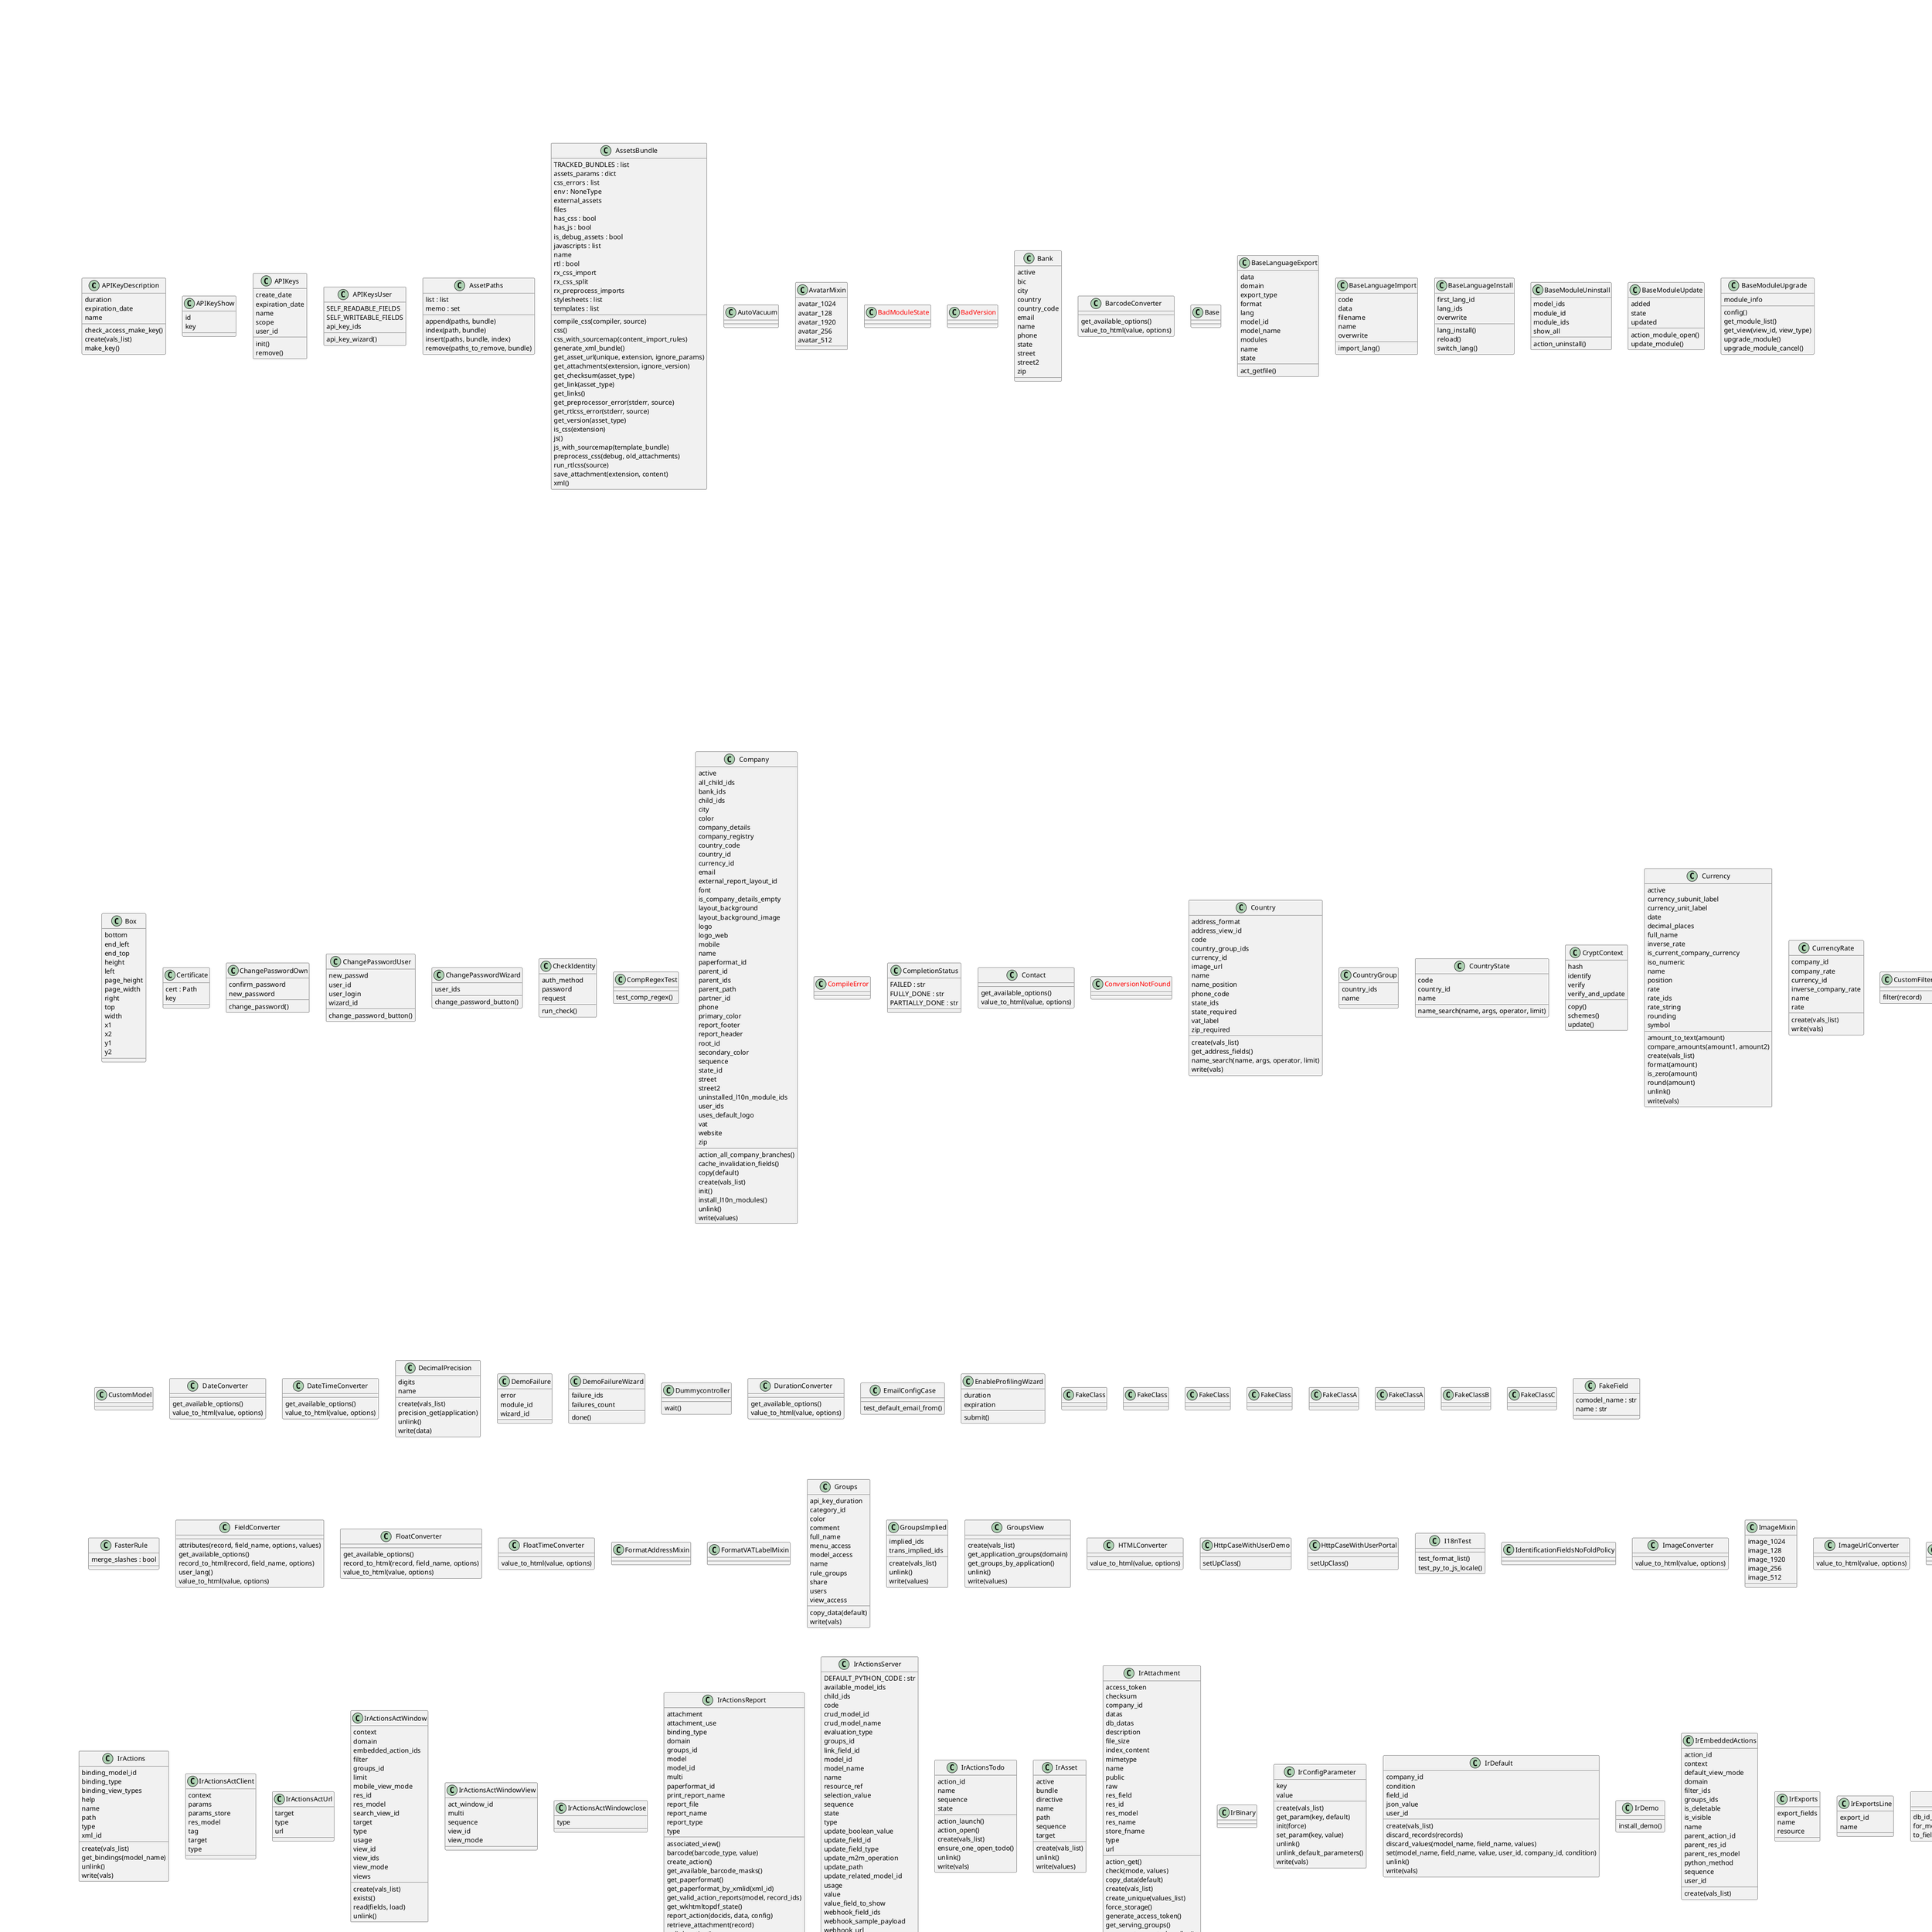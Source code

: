 @startuml classes_base
set namespaceSeparator none
class "APIKeyDescription" as odoo_src.odoo.addons.base.models.res_users.APIKeyDescription {
  duration
  expiration_date
  name
  check_access_make_key()
  create(vals_list)
  make_key()
}
class "APIKeyShow" as odoo_src.odoo.addons.base.models.res_users.APIKeyShow {
  id
  key
}
class "APIKeys" as odoo_src.odoo.addons.base.models.res_users.APIKeys {
  create_date
  expiration_date
  name
  scope
  user_id
  init()
  remove()
}
class "APIKeysUser" as odoo_src.odoo.addons.base.models.res_users.APIKeysUser {
  SELF_READABLE_FIELDS
  SELF_WRITEABLE_FIELDS
  api_key_ids
  api_key_wizard()
}
class "<color:red>AssetError</color>" as odoo_src.odoo.addons.base.models.assetsbundle.AssetError {
}
class "<color:red>AssetNotFound</color>" as odoo_src.odoo.addons.base.models.assetsbundle.AssetNotFound {
}
class "AssetPaths" as odoo_src.odoo.addons.base.models.ir_asset.AssetPaths {
  list : list
  memo : set
  append(paths, bundle)
  index(path, bundle)
  insert(paths, bundle, index)
  remove(paths_to_remove, bundle)
}
class "AssetsBundle" as odoo_src.odoo.addons.base.models.assetsbundle.AssetsBundle {
  TRACKED_BUNDLES : list
  assets_params : dict
  css_errors : list
  env : NoneType
  external_assets
  files
  has_css : bool
  has_js : bool
  is_debug_assets : bool
  javascripts : list
  name
  rtl : bool
  rx_css_import
  rx_css_split
  rx_preprocess_imports
  stylesheets : list
  templates : list
  compile_css(compiler, source)
  css()
  css_with_sourcemap(content_import_rules)
  generate_xml_bundle()
  get_asset_url(unique, extension, ignore_params)
  get_attachments(extension, ignore_version)
  get_checksum(asset_type)
  get_link(asset_type)
  get_links()
  get_preprocessor_error(stderr, source)
  get_rtlcss_error(stderr, source)
  get_version(asset_type)
  is_css(extension)
  js()
  js_with_sourcemap(template_bundle)
  preprocess_css(debug, old_attachments)
  run_rtlcss(source)
  save_attachment(extension, content)
  xml()
}
class "AutoVacuum" as odoo_src.odoo.addons.base.models.ir_autovacuum.AutoVacuum {
}
class "AvatarMixin" as odoo_src.odoo.addons.base.models.avatar_mixin.AvatarMixin {
  avatar_1024
  avatar_128
  avatar_1920
  avatar_256
  avatar_512
}
class "<color:red>BadModuleState</color>" as odoo_src.odoo.addons.base.models.ir_cron.BadModuleState {
}
class "<color:red>BadVersion</color>" as odoo_src.odoo.addons.base.models.ir_cron.BadVersion {
}
class "Bank" as odoo_src.odoo.addons.base.models.res_bank.Bank {
  active
  bic
  city
  country
  country_code
  email
  name
  phone
  state
  street
  street2
  zip
}
class "BarcodeConverter" as odoo_src.odoo.addons.base.models.ir_qweb_fields.BarcodeConverter {
  get_available_options()
  value_to_html(value, options)
}
class "Base" as odoo_src.odoo.addons.base.models.ir_model.Base {
}
class "BaseCommon" as odoo_src.odoo.addons.base.tests.common.BaseCommon {
  default_env_context()
  get_default_groups()
  setUpClass()
  setup_independent_company()
  setup_independent_user()
  setup_main_company(currency_code)
  setup_other_currency(code)
}
class "BaseLanguageExport" as odoo_src.odoo.addons.base.wizard.base_export_language.BaseLanguageExport {
  data
  domain
  export_type
  format
  lang
  model_id
  model_name
  modules
  name
  state
  act_getfile()
}
class "BaseLanguageImport" as odoo_src.odoo.addons.base.wizard.base_import_language.BaseLanguageImport {
  code
  data
  filename
  name
  overwrite
  import_lang()
}
class "BaseLanguageInstall" as odoo_src.odoo.addons.base.wizard.base_language_install.BaseLanguageInstall {
  first_lang_id
  lang_ids
  overwrite
  lang_install()
  reload()
  switch_lang()
}
class "BaseModuleUninstall" as odoo_src.odoo.addons.base.wizard.base_module_uninstall.BaseModuleUninstall {
  model_ids
  module_id
  module_ids
  show_all
  action_uninstall()
}
class "BaseModuleUpdate" as odoo_src.odoo.addons.base.wizard.base_module_update.BaseModuleUpdate {
  added
  state
  updated
  action_module_open()
  update_module()
}
class "BaseModuleUpgrade" as odoo_src.odoo.addons.base.wizard.base_module_upgrade.BaseModuleUpgrade {
  module_info
  config()
  get_module_list()
  get_view(view_id, view_type)
  upgrade_module()
  upgrade_module_cancel()
}
class "BaseUsersCommon" as odoo_src.odoo.addons.base.tests.common.BaseUsersCommon {
  setUpClass()
}
class "Box" as odoo_src.odoo.addons.base.tests.test_reports.Box {
  bottom
  end_left
  end_top
  height
  left
  page_height
  page_width
  right
  top
  width
  x1
  x2
  y1
  y2
}
class "Certificate" as odoo_src.odoo.addons.base.tests.test_ir_mail_server_smtpd.Certificate {
  cert : Path
  key
}
class "ChangePasswordOwn" as odoo_src.odoo.addons.base.models.res_users.ChangePasswordOwn {
  confirm_password
  new_password
  change_password()
}
class "ChangePasswordUser" as odoo_src.odoo.addons.base.models.res_users.ChangePasswordUser {
  new_passwd
  user_id
  user_login
  wizard_id
  change_password_button()
}
class "ChangePasswordWizard" as odoo_src.odoo.addons.base.models.res_users.ChangePasswordWizard {
  user_ids
  change_password_button()
}
class "CheckIdentity" as odoo_src.odoo.addons.base.models.res_users.CheckIdentity {
  auth_method
  password
  request
  run_check()
}
class "CompRegexTest" as odoo_src.odoo.addons.base.tests.test_views.CompRegexTest {
  test_comp_regex()
}
class "Company" as odoo_src.odoo.addons.base.models.res_company.Company {
  active
  all_child_ids
  bank_ids
  child_ids
  city
  color
  company_details
  company_registry
  country_code
  country_id
  currency_id
  email
  external_report_layout_id
  font
  is_company_details_empty
  layout_background
  layout_background_image
  logo
  logo_web
  mobile
  name
  paperformat_id
  parent_id
  parent_ids
  parent_path
  partner_id
  phone
  primary_color
  report_footer
  report_header
  root_id
  secondary_color
  sequence
  state_id
  street
  street2
  uninstalled_l10n_module_ids
  user_ids
  uses_default_logo
  vat
  website
  zip
  action_all_company_branches()
  cache_invalidation_fields()
  copy(default)
  create(vals_list)
  init()
  install_l10n_modules()
  unlink()
  write(values)
}
class "<color:red>CompileError</color>" as odoo_src.odoo.addons.base.models.assetsbundle.CompileError {
}
class "CompletionStatus" as odoo_src.odoo.addons.base.models.ir_cron.CompletionStatus {
  FAILED : str
  FULLY_DONE : str
  PARTIALLY_DONE : str
}
class "Contact" as odoo_src.odoo.addons.base.models.ir_qweb_fields.Contact {
  get_available_options()
  value_to_html(value, options)
}
class "<color:red>ConversionNotFound</color>" as odoo_src.odoo.addons.base.models.ir_fields.ConversionNotFound {
}
class "Country" as odoo_src.odoo.addons.base.models.res_country.Country {
  address_format
  address_view_id
  code
  country_group_ids
  currency_id
  image_url
  name
  name_position
  phone_code
  state_ids
  state_required
  vat_label
  zip_required
  create(vals_list)
  get_address_fields()
  name_search(name, args, operator, limit)
  write(vals)
}
class "CountryGroup" as odoo_src.odoo.addons.base.models.res_country.CountryGroup {
  country_ids
  name
}
class "CountryState" as odoo_src.odoo.addons.base.models.res_country.CountryState {
  code
  country_id
  name
  name_search(name, args, operator, limit)
}
class "CronMixinCase" as odoo_src.odoo.addons.base.tests.test_ir_cron.CronMixinCase {
  capture_triggers(cron_id)
}
class "CryptContext" as odoo_src.odoo.addons.base.models.res_users.CryptContext {
  hash
  identify
  verify
  verify_and_update
  copy()
  schemes()
  update()
}
class "Currency" as odoo_src.odoo.addons.base.models.res_currency.Currency {
  active
  currency_subunit_label
  currency_unit_label
  date
  decimal_places
  full_name
  inverse_rate
  is_current_company_currency
  iso_numeric
  name
  position
  rate
  rate_ids
  rate_string
  rounding
  symbol
  amount_to_text(amount)
  compare_amounts(amount1, amount2)
  create(vals_list)
  format(amount)
  is_zero(amount)
  round(amount)
  unlink()
  write(vals)
}
class "CurrencyRate" as odoo_src.odoo.addons.base.models.res_currency.CurrencyRate {
  company_id
  company_rate
  currency_id
  inverse_company_rate
  name
  rate
  create(vals_list)
  write(vals)
}
class "CustomFilter" as odoo_src.odoo.addons.base.tests.test_ir_mail_server_smtpd.TestIrMailServerSMTPD.setUpClass.CustomFilter {
  filter(record)
}
class "CustomModel" as odoo_src.odoo.addons.base.models.ir_model.IrModel._instanciate.CustomModel {
}
class "DateConverter" as odoo_src.odoo.addons.base.models.ir_qweb_fields.DateConverter {
  get_available_options()
  value_to_html(value, options)
}
class "DateTimeConverter" as odoo_src.odoo.addons.base.models.ir_qweb_fields.DateTimeConverter {
  get_available_options()
  value_to_html(value, options)
}
class "DecimalPrecision" as odoo_src.odoo.addons.base.models.decimal_precision.DecimalPrecision {
  digits
  name
  create(vals_list)
  precision_get(application)
  unlink()
  write(data)
}
class "DemoFailure" as odoo_src.odoo.addons.base.models.ir_demo_failure.DemoFailure {
  error
  module_id
  wizard_id
}
class "DemoFailureWizard" as odoo_src.odoo.addons.base.models.ir_demo_failure.DemoFailureWizard {
  failure_ids
  failures_count
  done()
}
class "Dummycontroller" as odoo_src.odoo.addons.base.tests.test_http_case.TestRequestRemaining.test_requests_a.Dummycontroller {
  wait()
}
class "DurationConverter" as odoo_src.odoo.addons.base.models.ir_qweb_fields.DurationConverter {
  get_available_options()
  value_to_html(value, options)
}
class "EmailConfigCase" as odoo_src.odoo.addons.base.tests.test_ir_mail_server.EmailConfigCase {
  test_default_email_from()
}
class "EnableProfilingWizard" as odoo_src.odoo.addons.base.models.ir_profile.EnableProfilingWizard {
  duration
  expiration
  submit()
}
class "FakeClass" as odoo_src.odoo.addons.base.tests.test_tests_tags.TestSetTags.test_set_tags_empty.FakeClass {
}
class "FakeClass" as odoo_src.odoo.addons.base.tests.test_tests_tags.TestSetTags.test_set_tags_not_decorated.FakeClass {
}
class "FakeClass" as odoo_src.odoo.addons.base.tests.test_tests_tags.TestSetTags.test_set_tags_single_tag.FakeClass {
}
class "FakeClass" as odoo_src.odoo.addons.base.tests.test_tests_tags.TestSetTags.test_set_tags_multiple_tags.FakeClass {
}
class "FakeClassA" as odoo_src.odoo.addons.base.tests.test_tests_tags.TestSetTags.test_inheritance.FakeClassA {
}
class "FakeClassA" as odoo_src.odoo.addons.base.tests.test_tests_tags.TestSetTags.test_untagging.FakeClassA {
}
class "FakeClassA" as odoo_src.odoo.addons.base.tests.test_tests_tags.TestSetTags.test_parental_advisory.FakeClassA {
}
class "FakeClassA" as odoo_src.odoo.addons.base.tests.test_tests_tags.TestSelectorSelection.test_selector_parser_parameters.FakeClassA {
}
class "FakeClassB" as odoo_src.odoo.addons.base.tests.test_tests_tags.TestSetTags.test_untagging.FakeClassB {
}
class "FakeClassB" as odoo_src.odoo.addons.base.tests.test_tests_tags.TestSetTags.test_parental_advisory.FakeClassB {
  test_tags : set
}
class "FakeClassC" as odoo_src.odoo.addons.base.tests.test_tests_tags.TestSetTags.test_inheritance.FakeClassC {
}
class "FakeClassC" as odoo_src.odoo.addons.base.tests.test_tests_tags.TestSetTags.test_untagging.FakeClassC {
}
class "FakeClassD" as odoo_src.odoo.addons.base.tests.test_tests_tags.TestSetTags.test_inheritance.FakeClassD {
}
class "FakeField" as odoo_src.odoo.addons.base.models.ir_fields.FakeField {
  comodel_name : str
  name : str
}
class "FasterRule" as odoo_src.odoo.addons.base.models.ir_http.FasterRule {
  merge_slashes : bool
}
class "FieldConverter" as odoo_src.odoo.addons.base.models.ir_qweb_fields.FieldConverter {
  attributes(record, field_name, options, values)
  get_available_options()
  record_to_html(record, field_name, options)
  user_lang()
  value_to_html(value, options)
}
class "FiltersCase" as odoo_src.odoo.addons.base.tests.test_ir_filters.FiltersCase {
  USER_ID
  USER_NG
  build(model)
  setUp()
}
class "FloatConverter" as odoo_src.odoo.addons.base.models.ir_qweb_fields.FloatConverter {
  get_available_options()
  record_to_html(record, field_name, options)
  value_to_html(value, options)
}
class "FloatTimeConverter" as odoo_src.odoo.addons.base.models.ir_qweb_fields.FloatTimeConverter {
  value_to_html(value, options)
}
class "FormatAddressCase" as odoo_src.odoo.addons.base.tests.test_format_address_mixin.FormatAddressCase {
  assertAddressView(model)
}
class "FormatAddressMixin" as odoo_src.odoo.addons.base.models.res_partner.FormatAddressMixin {
}
class "FormatVATLabelMixin" as odoo_src.odoo.addons.base.models.res_partner.FormatVATLabelMixin {
}
class "Groups" as odoo_src.odoo.addons.base.models.res_users.Groups {
  api_key_duration
  category_id
  color
  comment
  full_name
  menu_access
  model_access
  name
  rule_groups
  share
  users
  view_access
  copy_data(default)
  write(vals)
}
class "GroupsImplied" as odoo_src.odoo.addons.base.models.res_users.GroupsImplied {
  implied_ids
  trans_implied_ids
  create(vals_list)
  unlink()
  write(values)
}
class "GroupsView" as odoo_src.odoo.addons.base.models.res_users.GroupsView {
  create(vals_list)
  get_application_groups(domain)
  get_groups_by_application()
  unlink()
  write(values)
}
class "HTMLConverter" as odoo_src.odoo.addons.base.models.ir_qweb_fields.HTMLConverter {
  value_to_html(value, options)
}
class "HttpCaseWithUserDemo" as odoo_src.odoo.addons.base.tests.common.HttpCaseWithUserDemo {
  setUpClass()
}
class "HttpCaseWithUserPortal" as odoo_src.odoo.addons.base.tests.common.HttpCaseWithUserPortal {
  setUpClass()
}
class "I18nTest" as odoo_src.odoo.addons.base.tests.test_i18n.I18nTest {
  test_format_list()
  test_py_to_js_locale()
}
class "IdentificationFieldsNoFoldPolicy" as odoo_src.odoo.addons.base.models.ir_mail_server.IdentificationFieldsNoFoldPolicy {
}
class "ImageConverter" as odoo_src.odoo.addons.base.models.ir_qweb_fields.ImageConverter {
  value_to_html(value, options)
}
class "ImageMixin" as odoo_src.odoo.addons.base.models.image_mixin.ImageMixin {
  image_1024
  image_128
  image_1920
  image_256
  image_512
}
class "ImageUrlConverter" as odoo_src.odoo.addons.base.models.ir_qweb_fields.ImageUrlConverter {
  value_to_html(value, options)
}
class "<color:red>ImportWarning</color>" as odoo_src.odoo.addons.base.models.ir_fields.ImportWarning {
}
class "IntegerConverter" as odoo_src.odoo.addons.base.models.ir_qweb_fields.IntegerConverter {
  get_available_options()
  value_to_html(value, options)
}
class "IrActions" as odoo_src.odoo.addons.base.models.ir_actions.IrActions {
  binding_model_id
  binding_type
  binding_view_types
  help
  name
  path
  type
  xml_id
  create(vals_list)
  get_bindings(model_name)
  unlink()
  write(vals)
}
class "IrActionsActClient" as odoo_src.odoo.addons.base.models.ir_actions.IrActionsActClient {
  context
  params
  params_store
  res_model
  tag
  target
  type
}
class "IrActionsActUrl" as odoo_src.odoo.addons.base.models.ir_actions.IrActionsActUrl {
  target
  type
  url
}
class "IrActionsActWindow" as odoo_src.odoo.addons.base.models.ir_actions.IrActionsActWindow {
  context
  domain
  embedded_action_ids
  filter
  groups_id
  limit
  mobile_view_mode
  res_id
  res_model
  search_view_id
  target
  type
  usage
  view_id
  view_ids
  view_mode
  views
  create(vals_list)
  exists()
  read(fields, load)
  unlink()
}
class "IrActionsActWindowView" as odoo_src.odoo.addons.base.models.ir_actions.IrActionsActWindowView {
  act_window_id
  multi
  sequence
  view_id
  view_mode
}
class "IrActionsActWindowclose" as odoo_src.odoo.addons.base.models.ir_actions.IrActionsActWindowclose {
  type
}
class "IrActionsReport" as odoo_src.odoo.addons.base.models.ir_actions_report.IrActionsReport {
  attachment
  attachment_use
  binding_type
  domain
  groups_id
  model
  model_id
  multi
  paperformat_id
  print_report_name
  report_file
  report_name
  report_type
  type
  associated_view()
  barcode(barcode_type, value)
  create_action()
  get_available_barcode_masks()
  get_paperformat()
  get_paperformat_by_xmlid(xml_id)
  get_valid_action_reports(model, record_ids)
  get_wkhtmltopdf_state()
  report_action(docids, data, config)
  retrieve_attachment(record)
  unlink_action()
}
class "IrActionsServer" as odoo_src.odoo.addons.base.models.ir_actions.IrActionsServer {
  DEFAULT_PYTHON_CODE : str
  available_model_ids
  child_ids
  code
  crud_model_id
  crud_model_name
  evaluation_type
  groups_id
  link_field_id
  model_id
  model_name
  name
  resource_ref
  selection_value
  sequence
  state
  type
  update_boolean_value
  update_field_id
  update_field_type
  update_m2m_operation
  update_path
  update_related_model_id
  usage
  value
  value_field_to_show
  webhook_field_ids
  webhook_sample_payload
  webhook_url
  copy_data(default)
  create_action()
  run()
  unlink_action()
}
class "IrActionsTodo" as odoo_src.odoo.addons.base.models.ir_actions.IrActionsTodo {
  action_id
  name
  sequence
  state
  action_launch()
  action_open()
  create(vals_list)
  ensure_one_open_todo()
  unlink()
  write(vals)
}
class "IrAsset" as odoo_src.odoo.addons.base.models.ir_asset.IrAsset {
  active
  bundle
  directive
  name
  path
  sequence
  target
  create(vals_list)
  unlink()
  write(values)
}
class "IrAttachment" as odoo_src.odoo.addons.base.models.ir_attachment.IrAttachment {
  access_token
  checksum
  company_id
  datas
  db_datas
  description
  file_size
  index_content
  mimetype
  name
  public
  raw
  res_field
  res_id
  res_model
  res_name
  store_fname
  type
  url
  action_get()
  check(mode, values)
  copy_data(default)
  create(vals_list)
  create_unique(values_list)
  force_storage()
  generate_access_token()
  get_serving_groups()
  regenerate_assets_bundles()
  unlink()
  validate_access(access_token)
  write(vals)
}
class "IrBinary" as odoo_src.odoo.addons.base.models.ir_binary.IrBinary {
}
class "IrConfigParameter" as odoo_src.odoo.addons.base.models.ir_config_parameter.IrConfigParameter {
  key
  value
  create(vals_list)
  get_param(key, default)
  init(force)
  set_param(key, value)
  unlink()
  unlink_default_parameters()
  write(vals)
}
class "IrDefault" as odoo_src.odoo.addons.base.models.ir_default.IrDefault {
  company_id
  condition
  field_id
  json_value
  user_id
  create(vals_list)
  discard_records(records)
  discard_values(model_name, field_name, values)
  set(model_name, field_name, value, user_id, company_id, condition)
  unlink()
  write(vals)
}
class "IrDemo" as odoo_src.odoo.addons.base.models.ir_demo.IrDemo {
  install_demo()
}
class "IrEmbeddedActions" as odoo_src.odoo.addons.base.models.ir_embedded_actions.IrEmbeddedActions {
  action_id
  context
  default_view_mode
  domain
  filter_ids
  groups_ids
  is_deletable
  is_visible
  name
  parent_action_id
  parent_res_id
  parent_res_model
  python_method
  sequence
  user_id
  create(vals_list)
}
class "IrExports" as odoo_src.odoo.addons.base.models.ir_exports.IrExports {
  export_fields
  name
  resource
}
class "IrExportsLine" as odoo_src.odoo.addons.base.models.ir_exports.IrExportsLine {
  export_id
  name
}
class "IrFieldsConverter" as odoo_src.odoo.addons.base.models.ir_fields.IrFieldsConverter {
  db_id_for(model, field, subfield, value)
  for_model(model, fromtype)
  to_field(model, field, fromtype)
}
class "IrFilters" as odoo_src.odoo.addons.base.models.ir_filters.IrFilters {
  action_id
  active
  context
  domain
  embedded_action_id
  embedded_parent_res_id
  is_default
  model_id
  name
  sort
  user_id
  copy_data(default)
  create_or_replace(vals)
  get_filters(model, action_id, embedded_action_id, embedded_parent_res_id)
  write(vals)
}
class "IrHttp" as odoo_src.odoo.addons.base.models.ir_http.IrHttp {
  get_translations_for_webclient(modules, lang)
  get_web_translations_hash(modules, lang)
  routing_map(key)
}
class "IrLogging" as odoo_src.odoo.addons.base.models.ir_logging.IrLogging {
  create_date
  create_uid
  dbname
  func
  level
  line
  message
  name
  path
  type
  write_date
  write_uid
  init()
}
class "IrMailServer" as odoo_src.odoo.addons.base.models.ir_mail_server.IrMailServer {
  NO_FOUND_FROM : str
  NO_FOUND_SMTP_FROM : str
  NO_VALID_FROM : str
  NO_VALID_RECIPIENT : str
  active
  from_filter
  max_email_size
  name
  sequence
  smtp_authentication
  smtp_authentication_info
  smtp_debug
  smtp_encryption
  smtp_host
  smtp_pass
  smtp_port
  smtp_ssl_certificate
  smtp_ssl_private_key
  smtp_user
  action_retrieve_max_email_size()
  build_email(email_from, email_to, subject, body, email_cc, email_bcc, reply_to, attachments, message_id, references, object_id, subtype, headers, body_alternative, subtype_alternative)
  connect(host, port, user, password, encryption, smtp_from, ssl_certificate, ssl_private_key, smtp_debug, mail_server_id, allow_archived)
  send_email(message, mail_server_id, smtp_server, smtp_port, smtp_user, smtp_password, smtp_encryption, smtp_ssl_certificate, smtp_ssl_private_key, smtp_debug, smtp_session)
  test_smtp_connection(autodetect_max_email_size)
  write(vals)
}
class "IrModel" as odoo_src.odoo.addons.base.models.ir_model.IrModel {
  access_ids
  count
  field_id
  info
  inherited_model_ids
  model
  modules
  name
  order
  rule_ids
  state
  transient
  view_ids
  create(vals_list)
  name_create(name)
  unlink()
  write(vals)
}
class "IrModelAccess" as odoo_src.odoo.addons.base.models.ir_model.IrModelAccess {
  active
  group_id
  model_id
  name
  perm_create
  perm_read
  perm_unlink
  perm_write
  call_cache_clearing_methods()
  check(model, mode, raise_exception)
  create(vals_list)
  group_names_with_access(model_name, access_mode)
  unlink()
  write(values)
}
class "IrModelConstraint" as odoo_src.odoo.addons.base.models.ir_model.IrModelConstraint {
  create_date
  definition
  message
  model
  module
  name
  type
  write_date
  copy_data(default)
  unlink()
}
class "IrModelData" as odoo_src.odoo.addons.base.models.ir_model.IrModelData {
  complete_name
  model
  module
  name
  noupdate
  reference
  res_id
  check_object_reference(module, xml_id, raise_on_access_error)
  copy_data(default)
  create(vals_list)
  toggle_noupdate(model, res_id)
  unlink()
  write(values)
}
class "IrModelFields" as odoo_src.odoo.addons.base.models.ir_model.IrModelFields {
  column1
  column2
  company_dependent
  complete_name
  compute
  copied
  currency_field
  depends
  domain
  field_description
  group_expand
  groups
  help
  index
  model
  model_id
  modules
  name
  on_delete
  readonly
  related
  related_field_id
  relation
  relation_field
  relation_field_id
  relation_table
  required
  sanitize
  sanitize_attributes
  sanitize_form
  sanitize_overridable
  sanitize_style
  sanitize_tags
  selectable
  selection
  selection_ids
  size
  state
  store
  strip_classes
  strip_style
  translate
  ttype
  create(vals_list)
  get_field_help(model_name)
  get_field_selection(model_name, field_name)
  get_field_string(model_name)
  unlink()
  write(vals)
}
class "IrModelReferenceReport" as odoo_src.odoo.addons.base.report.report_base_report_irmodulereference.IrModelReferenceReport {
}
class "IrModelRelation" as odoo_src.odoo.addons.base.models.ir_model.IrModelRelation {
  create_date
  model
  module
  name
  write_date
}
class "IrModelSelection" as odoo_src.odoo.addons.base.models.ir_model.IrModelSelection {
  field_id
  name
  sequence
  value
  create(vals_list)
  unlink()
  write(vals)
}
class "IrModuleCase" as odoo_src.odoo.addons.base.tests.test_ir_module.IrModuleCase {
  test_missing_module_icon()
  test_module_wrong_icon()
  test_new_module_icon()
}
class "IrProfile" as odoo_src.odoo.addons.base.models.ir_profile.IrProfile {
  create_date
  duration
  entry_count
  init_stack_trace
  name
  qweb
  session
  speedscope
  speedscope_url
  sql
  sql_count
  traces_async
  traces_sync
  set_profiling(profile, collectors, params)
}
class "IrQWeb" as odoo_src.odoo.addons.base.models.ir_qweb.IrQWeb {
}
class "IrRule" as odoo_src.odoo.addons.base.models.ir_rule.IrRule {
  active
  domain_force
  groups
  model_id
  name
  perm_create
  perm_read
  perm_unlink
  perm_write
  create(vals_list)
  unlink()
  write(vals)
}
class "IrSequence" as odoo_src.odoo.addons.base.models.ir_sequence.IrSequence {
  active
  code
  company_id
  date_range_ids
  implementation
  name
  number_increment
  number_next
  number_next_actual
  padding
  prefix
  suffix
  use_date_range
  create(vals_list)
  get(code)
  get_id(sequence_code_or_id, code_or_id)
  get_next_char(number_next)
  next_by_code(sequence_code, sequence_date)
  next_by_id(sequence_date)
  unlink()
  write(values)
}
class "IrSequenceDateRange" as odoo_src.odoo.addons.base.models.ir_sequence.IrSequenceDateRange {
  date_from
  date_to
  number_next
  number_next_actual
  sequence_id
  create(vals_list)
  default_get(fields)
  unlink()
  write(values)
}
class "IrUiMenu" as odoo_src.odoo.addons.base.models.ir_ui_menu.IrUiMenu {
  action
  active
  child_id
  complete_name
  groups_id
  name
  parent_id
  parent_path
  sequence
  web_icon
  web_icon_data
  copy(default)
  create(vals_list)
  get_user_roots()
  load_menus(debug)
  load_menus_root()
  search_count(domain, limit)
  search_fetch(domain, field_names, offset, limit, order)
  unlink()
  write(values)
}
class "JavascriptAsset" as odoo_src.odoo.addons.base.models.assetsbundle.JavascriptAsset {
  bundle_version
  content
  is_transpiled
  generate_error(msg)
  minify()
  with_header(content, minimal)
}
class "Lang" as odoo_src.odoo.addons.base.models.res_lang.Lang {
  CACHED_FIELDS
  active
  code
  date_format
  decimal_point
  direction
  flag_image
  flag_image_url
  grouping
  iso_code
  name
  short_time_format
  thousands_sep
  time_format
  url_code
  week_start
  action_activate_langs()
  copy_data(default)
  create(vals_list)
  format(percent: str, value, grouping: bool) -> str
  get_installed() -> list[tuple[str, str]]
  install_lang()
  toggle_active()
  unlink()
  write(vals)
}
class "LangData" as odoo_src.odoo.addons.base.models.res_lang.LangData {
}
class "LangDataDict" as odoo_src.odoo.addons.base.models.res_lang.LangDataDict {
}
class "LazyCompiledBuilder" as odoo_src.odoo.addons.base.models.ir_http.LazyCompiledBuilder {
  rule
}
class "LessStylesheetAsset" as odoo_src.odoo.addons.base.models.assetsbundle.LessStylesheetAsset {
  get_command()
}
class "LoggerProxy" as odoo_src.odoo.addons.base.models.ir_actions.LoggerProxy {
  error(message)
  exception(message)
  info(message)
  log(level, message)
  warning(message)
}
class "<color:red>MailDeliveryException</color>" as odoo_src.odoo.addons.base.models.ir_mail_server.MailDeliveryException {
}
class "ManyToManyConverter" as odoo_src.odoo.addons.base.models.ir_qweb_fields.ManyToManyConverter {
  value_to_html(value, options)
}
class "ManyToOneConverter" as odoo_src.odoo.addons.base.models.ir_qweb_fields.ManyToOneConverter {
  value_to_html(value, options)
}
class "MergePartnerAutomatic" as odoo_src.odoo.addons.base.wizard.base_partner_merge.MergePartnerAutomatic {
  current_line_id
  dst_partner_id
  exclude_contact
  exclude_journal_item
  group_by_email
  group_by_is_company
  group_by_name
  group_by_parent_id
  group_by_vat
  line_ids
  maximum_group
  number_group
  partner_ids
  state
  action_merge()
  action_skip()
  action_start_automatic_process()
  action_start_manual_process()
  action_update_all_process()
  default_get(fields)
  parent_migration_process_cb()
}
class "MergePartnerLine" as odoo_src.odoo.addons.base.wizard.base_partner_merge.MergePartnerLine {
  aggr_ids
  min_id
  wizard_id
}
class "MockEnv" as odoo_src.odoo.addons.base.models.ir_qweb.render.MockEnv {
  context : dict
}
class "MockIrQWeb" as odoo_src.odoo.addons.base.models.ir_qweb.render.MockIrQWeb {
  pool
}
class "MockPool" as odoo_src.odoo.addons.base.models.ir_qweb.render.MockPool {
  cache
  cache_name
  db_name : NoneType
}
class "MockSmtplibCase" as odoo_src.odoo.addons.base.tests.common.MockSmtplibCase {
  connect_mocked
  emails : list
  find_mail_server_mocked
  testing_smtp_session
  assertSMTPEmailsSent(smtp_from, smtp_to_list, message_from, msg_from, mail_server, from_filter, emails_count, msg_cc_lst, msg_to_lst)
  mock_smtplib_connection()
}
class "Model" as odoo_src.odoo.addons.base.models.ir_ui_view.Model {
  get_empty_list_help(help_message)
  get_formview_action(access_uid)
  get_formview_id(access_uid)
  get_view(view_id, view_type)
  get_views(views, options)
  view_header_get(view_id, view_type)
}
class "ModelConverter" as odoo_src.odoo.addons.base.models.ir_http.ModelConverter {
  model : bool
  regex : str
  slug
  unslug
  to_python(value: str) -> models.BaseModel
  to_url(value: models.BaseModel) -> str
}
class "ModelInherit" as odoo_src.odoo.addons.base.models.ir_model.ModelInherit {
  model_id
  parent_field_id
  parent_id
}
class "ModelsConverter" as odoo_src.odoo.addons.base.models.ir_http.ModelsConverter {
  model : bool
  regex : str
  to_python(value: str) -> models.BaseModel
  to_url(value: models.BaseModel) -> str
}
class "Module" as odoo_src.odoo.addons.base.models.ir_module.Module {
  application
  author
  auto_install
  category_id
  contributors
  country_ids
  demo
  dependencies_id
  description
  description_html
  exclusion_ids
  has_iap
  icon
  icon_flag
  icon_image
  installed_version
  latest_version
  license
  maintainer
  menus_by_module
  name
  published_version
  reports_by_module
  sequence
  shortdesc
  state
  summary
  to_buy
  url
  views_by_module
  website
  button_immediate_install()
  button_immediate_uninstall()
  button_immediate_upgrade()
  button_install()
  button_install_cancel()
  button_uninstall()
  button_uninstall_cancel()
  button_uninstall_wizard()
  button_upgrade()
  button_upgrade_cancel()
  check_external_dependencies(module_name, newstate)
  create(vals_list)
  downstream_dependencies(known_deps, exclude_states)
  get_module_info(name)
  get_values_from_terp(terp)
  module_uninstall()
  next()
  search_panel_select_range(field_name)
  unlink()
  update_list()
  upstream_dependencies(known_deps, exclude_states)
}
class "ModuleCategory" as odoo_src.odoo.addons.base.models.ir_module.ModuleCategory {
  child_ids
  description
  exclusive
  module_ids
  name
  parent_id
  sequence
  visible
  xml_id
}
class "ModuleCategory" as odoo_src.odoo.addons.base.models.res_users.ModuleCategory {
  unlink()
  write(values)
}
class "ModuleDependency" as odoo_src.odoo.addons.base.models.ir_module.ModuleDependency {
  auto_install_required
  depend_id
  module_id
  name
  state
  all_dependencies(module_names)
}
class "ModuleExclusion" as odoo_src.odoo.addons.base.models.ir_module.ModuleExclusion {
  exclusion_id
  module_id
  name
  state
}
class "MonetaryConverter" as odoo_src.odoo.addons.base.models.ir_qweb_fields.MonetaryConverter {
  get_available_options()
  record_to_html(record, field_name, options)
  value_to_html(value, options)
}
class "MyFilterMessages" as odoo_src.odoo.addons.base.models.ir_module.MyFilterMessages {
  default_priority : int
  apply()
}
class "MyWriter" as odoo_src.odoo.addons.base.models.ir_module.MyWriter {
  get_transforms()
}
class "NameManager" as odoo_src.odoo.addons.base.models.ir_ui_view.NameManager {
  available_actions : set
  available_fields : defaultdict
  available_names : set
  children : list
  env
  field_groups : dict
  group_definitions
  model
  model_groups : NoneType
  must_exist_actions : dict
  must_exist_groups : dict
  parent : NoneType
  used_fields : defaultdict
  used_names : dict
  check(view)
  field_info()
  get_missing_fields()
  has_action(name)
  has_field(node, name, node_info, info)
  must_exist_action(action_id, node)
  must_exist_group(name, node)
  must_have_fields(node, names, node_info, use)
  must_have_name(name, use)
  update_available_fields()
}
class "Obj" as odoo_src.odoo.addons.base.tests.test_func.TestLazy.test_lazy_compare.Obj {
  num
}
class "OdooMarshaller" as odoo_src.odoo.addons.base.controllers.rpc.OdooMarshaller {
  dispatch : dict
  dump_bytes(value, write)
  dump_date(value, write)
  dump_datetime(value, write)
  dump_frozen_dict(value, write)
  dump_lazy(value, write)
  dump_unicode(value, write)
}
class "Partner" as odoo_src.odoo.addons.base.models.res_partner.Partner {
  active
  active_lang_count
  bank_ids
  barcode
  category_id
  child_ids
  city
  color
  comment
  commercial_company_name
  commercial_partner_id
  company_id
  company_name
  company_registry
  company_registry_label
  company_type
  complete_name
  contact_address
  country_code
  country_id
  email
  email_formatted
  employee
  function
  image_1920 : bool
  industry_id
  is_company
  is_public
  lang
  mobile
  name
  parent_id
  parent_name
  partner_latitude
  partner_longitude
  partner_share
  phone
  ref
  same_company_registry_partner_id
  same_vat_partner_id
  self
  state_id
  street
  street2
  title
  type
  tz
  tz_offset
  user_id
  user_ids
  vat
  vat_label
  website
  zip
  address_get(adr_pref)
  copy_data(default)
  create(vals_list)
  create_company()
  default_get(default_fields)
  find_or_create(email, assert_valid_email)
  get_import_templates()
  name_create(name)
  onchange_company_type()
  onchange_email()
  onchange_parent_id()
  open_commercial_entity()
  update_address(vals)
  view_header_get(view_id, view_type)
  write(vals)
}
class "PartnerCategory" as odoo_src.odoo.addons.base.models.res_partner.PartnerCategory {
  active
  child_ids
  color
  name
  parent_id
  parent_path
  partner_ids
}
class "PartnerTitle" as odoo_src.odoo.addons.base.models.res_partner.PartnerTitle {
  name
  shortcut
}
class "PreprocessedCSS" as odoo_src.odoo.addons.base.models.assetsbundle.PreprocessedCSS {
  rx_import : NoneType
  compile(source)
  {abstract}get_command()
}
class "<color:red>QWebException</color>" as odoo_src.odoo.addons.base.models.ir_qweb.QWebException {
  code : NoneType, str
  html : NoneType
  name : NoneType
  path : NoneType
  ref : NoneType
  stack : str
  title
}
class "QueryTestCase" as odoo_src.odoo.addons.base.tests.test_osv.QueryTestCase {
  test_basic_query()
  test_long_aliases()
  test_mixed_query_chained_explicit_implicit_joins()
  test_query_chained_explicit_joins()
  test_raise_missing_lhs()
  test_table_expression()
}
class "QwebView" as odoo_src.odoo.addons.base.models.ir_qweb_fields.QwebView {
  record_to_html(record, field_name, options)
}
class "RPC" as odoo_src.odoo.addons.base.controllers.rpc.RPC {
  jsonrpc(service, method, args)
  xmlrpc_1(service)
  xmlrpc_2(service)
}
class "RelativeDatetimeConverter" as odoo_src.odoo.addons.base.models.ir_qweb_fields.RelativeDatetimeConverter {
  get_available_options()
  record_to_html(record, field_name, options)
  value_to_html(value, options)
}
class "ReportLayout" as odoo_src.odoo.addons.base.models.report_layout.ReportLayout {
  image
  name
  pdf
  sequence
  view_id
}
class "RequestUID" as odoo_src.odoo.addons.base.models.ir_http.RequestUID {
}
class "ResConfigConfigurable" as odoo_src.odoo.addons.base.models.res_config.ResConfigConfigurable {
  action_cancel()
  action_next()
  action_skip()
  {abstract}cancel()
  {abstract}execute()
  next()
  start()
}
class "ResConfigModuleInstallationMixin" as odoo_src.odoo.addons.base.models.res_config.ResConfigModuleInstallationMixin {
}
class "ResConfigSettings" as odoo_src.odoo.addons.base.models.res_config.ResConfigSettings {
  display_name
  action_open_template_user()
  cancel()
  copy(default)
  create(vals_list)
  default_get(fields)
  execute()
  get_config_warning(msg)
  get_option_name(full_field_name)
  get_option_path(menu_xml_id)
  get_values()
  onchange_module(field_value, module_name)
  set_values()
}
class "ResDevice" as odoo_src.odoo.addons.base.models.res_device.ResDevice {
  init()
  revoke()
}
class "ResDeviceLog" as odoo_src.odoo.addons.base.models.res_device.ResDeviceLog {
  browser
  city
  country
  device_type
  first_activity
  ip_address
  is_current
  last_activity
  linked_ip_addresses
  platform
  revoked
  session_identifier
  user_id
  init()
}
class "ResPartnerBank" as odoo_src.odoo.addons.base.models.res_bank.ResPartnerBank {
  acc_holder_name
  acc_number
  acc_type
  active
  allow_out_payment
  bank_bic
  bank_id
  bank_name
  company_id
  country_code
  currency_id
  partner_id
  sanitized_acc_number
  sequence
  action_archive_bank()
  get_supported_account_types()
  retrieve_acc_type(acc_number)
  unlink()
}
class "ResPartnerIndustry" as odoo_src.odoo.addons.base.models.res_partner.ResPartnerIndustry {
  active
  full_name
  name
}
class "ResUsersDeletion" as odoo_src.odoo.addons.base.models.res_users_deletion.ResUsersDeletion {
  state
  user_id
  user_id_int
}
class "ResUsersLog" as odoo_src.odoo.addons.base.models.res_users.ResUsersLog {
}
class "ResUsersSettings" as odoo_src.odoo.addons.base.models.res_users_settings.ResUsersSettings {
  user_id
  set_res_users_settings(new_settings)
}
class "ResetViewArchWizard" as odoo_src.odoo.addons.base.models.ir_ui_view.ResetViewArchWizard {
  arch_diff
  arch_to_compare
  compare_view_id
  has_diff
  reset_mode
  view_id
  view_name
  default_get(fields)
  reset_view_button()
}
class "SMTPConnection" as odoo_src.odoo.addons.base.models.ir_mail_server.SMTPConnection {
  from_filter
  smtp_from : NoneType
}
class "SassStylesheetAsset" as odoo_src.odoo.addons.base.models.assetsbundle.SassStylesheetAsset {
  indent : NoneType
  reindent : str
  rx_indent
  get_command()
  get_source()
  minify()
}
class "SavepointCaseWithUserDemo" as odoo_src.odoo.addons.base.tests.common.SavepointCaseWithUserDemo {
  setUpClass()
}
class "ScssStylesheetAsset" as odoo_src.odoo.addons.base.models.assetsbundle.ScssStylesheetAsset {
  bootstrap_path
  output_style : str
  precision : int
  compile(source)
  get_command()
}
class "SelectionConverter" as odoo_src.odoo.addons.base.models.ir_qweb_fields.SelectionConverter {
  get_available_options()
  record_to_html(record, field_name, options)
  value_to_html(value, options)
}
class "Session" as odoo_src.odoo.addons.base.tests.test_ir_mail_server_smtpd.TestIrMailServerSMTPD.setUpClass.Session {
  login_data
}
class "SignedIntConverter" as odoo_src.odoo.addons.base.models.ir_http.SignedIntConverter {
  num_convert : int
  regex : str
}
class "StylesheetAsset" as odoo_src.odoo.addons.base.models.assetsbundle.StylesheetAsset {
  bundle_version
  rtl : bool
  rx_charset
  rx_import
  rx_sourceMap
  rx_url
  get_source()
  minify()
  unique_descriptor()
}
class "TEST_SMTP" as odoo_src.odoo.addons.base.tests.test_ir_mail_server_smtpd.TestIrMailServerSMTPD.setUpClass.TEST_SMTP {
  starttls()
}
class "TEST_SMTP_SSL" as odoo_src.odoo.addons.base.tests.test_ir_mail_server_smtpd.TestIrMailServerSMTPD.setUpClass.TEST_SMTP_SSL {
}
class "Test01ClassCleanups" as odoo_src.odoo.addons.base.tests.test_test_suite.Test01ClassCleanups {
  cleanup : bool
  executed : bool
  setUpClass()
  {abstract}test_dummy()
}
class "Test02ClassCleanupsCheck" as odoo_src.odoo.addons.base.tests.test_test_suite.Test02ClassCleanupsCheck {
  test_classcleanups()
}
class "TestACL" as odoo_src.odoo.addons.base.tests.test_acl.TestACL {
  setUpClass()
  test_field_crud_restriction()
  test_field_visibility_restriction()
  test_fields_browse_restriction()
  test_get_views_fields()
  test_m2o_field_create_edit()
  test_view_create_edit_button()
}
class "TestAPI" as odoo_src.odoo.addons.base.tests.test_api.TestAPI {
  assertIsNull(value, model)
  assertIsRecord(value, model)
  assertIsRecordset(value, model)
  setUpClass()
  test_00_query()
  test_01_query_offset()
  test_02_query_limit()
  test_03_query_offset_limit()
  test_04_query_count()
  test_05_immutable()
  test_06_fields()
  test_07_null()
  test_40_new_new()
  test_45_new_new()
  test_50_environment()
  test_56_environment_uid_origin()
  test_60_cache()
  test_60_prefetch()
  test_60_prefetch_model()
  test_60_prefetch_read()
  test_60_reversed()
  test_70_one()
  test_80_contains()
  test_80_filter()
  test_80_lazy_contains()
  test_80_lazy_set_operations()
  test_80_map()
  test_80_set_operations()
  test_80_sorted()
  test_group_on()
}
class "TestAPIKeys" as odoo_src.odoo.addons.base.tests.test_xmlrpc.TestAPIKeys {
  setUp()
  setUpClass()
  test_delete()
  test_disabled()
  test_key()
  test_trivial()
  test_wrongpw()
}
class "TestAccessRights" as odoo_src.odoo.addons.base.tests.test_views.TestAccessRights {
  test_access()
}
class "TestAddonsFileAccess" as odoo_src.odoo.addons.base.tests.test_misc.TestAddonsFileAccess {
  assertCanRead(path, needle, mode, filter_ext)
  assertCannotAccess(path, ExceptionType, filter_ext)
  assertCannotRead(path, ExceptionType, filter_ext)
  test_file_open()
  test_file_path()
}
class "TestAggregatePdfReports" as odoo_src.odoo.addons.base.tests.test_reports.TestAggregatePdfReports {
  assert_report_creation(report_ref, records, record_to_report)
  setUpClass()
  test_aggregate_report_with_some_resources_reloaded_from_attachment()
  test_aggregate_report_with_some_resources_reloaded_from_attachment_with_multiple_page_report()
}
class "TestAllFilters" as odoo_src.odoo.addons.base.tests.test_ir_filters.TestAllFilters {
  check_filter(name, model, domain, fields, groupby, order, context)
  test_filters()
}
class "TestAllViews" as odoo_src.odoo.addons.base.tests.test_views.TestAllViews {
  test_views()
}
class "TestAnyfy" as odoo_src.odoo.addons.base.tests.test_expression.TestAnyfy {
  test_and_multiple_fields()
  test_and_multiple_many2one_with_subfield()
  test_and_multiple_one2many_with_subfield()
  test_not_and_multiple_many2one_field_with_subfield()
  test_not_and_multiple_one2many_field_with_subfield()
  test_not_or_multiple_fields()
  test_not_or_multiple_many2one_field_with_subfield()
  test_not_or_multiple_one2many_field_with_subfield()
  test_not_single_field()
  test_not_single_many2one_with_subfield()
  test_not_single_one2many_with_subfield()
  test_or_multiple_fields()
  test_or_multiple_many2one_with_subfield()
  test_or_multiple_one2many_with_subfield()
  test_single_field()
  test_single_many2one_with_subfield()
  test_single_one2many_with_subfield()
  test_true_leaf_as_list()
}
class "TestApplyInheritanceMoveSpecs" as odoo_src.odoo.addons.base.tests.test_views.TestApplyInheritanceMoveSpecs {
  base_arch
  wrapped_arch
  apply_spec(arch, spec)
  setUp()
  test_incorrect_move_1()
  test_incorrect_move_2()
  test_incorrect_move_3()
  test_move_after()
  test_move_before()
  test_move_inside()
  test_move_replace()
  test_move_with_other_1()
  test_move_with_other_2()
  test_move_with_tail()
}
class "TestApplyInheritanceSpecs" as odoo_src.odoo.addons.base.tests.test_views.TestApplyInheritanceSpecs {
  adv_arch
  base_arch
  setUp()
  test_delete()
  test_incorrect_version()
  test_insert_after()
  test_insert_before()
  test_insert_inside()
  test_invalid_position()
  test_replace_inner()
  test_replace_outer()
  test_target_not_found()
  test_unpack_data()
}
class "TestApplyInheritanceWrapSpecs" as odoo_src.odoo.addons.base.tests.test_views.TestApplyInheritanceWrapSpecs {
  base_arch
  apply_spec(spec)
  setUp()
  test_replace()
}
class "TestApplyInheritedArchs" as odoo_src.odoo.addons.base.tests.test_views.TestApplyInheritedArchs {
}
class "TestAutoJoin" as odoo_src.odoo.addons.base.tests.test_expression.TestAutoJoin {
  test_auto_join()
  test_nullfields()
}
class "TestAvatarMixin" as odoo_src.odoo.addons.base.tests.test_avatar_mixin.TestAvatarMixin {
  external_partner
  user_without_image
  user_without_name
  setUp()
  test_content_of_generated_partner_avatar()
  test_external_partner_has_default_placeholder_image_as_avatar()
  test_partner_and_user_have_the_same_avatar()
  test_partner_has_avatar_even_if_it_has_no_image()
  test_partner_without_name_has_default_placeholder_image_as_avatar()
}
class "TestBarcode" as odoo_src.odoo.addons.base.tests.test_barcode.TestBarcode {
  test_barcode_check_digit()
  test_barcode_encoding()
}
class "TestCallbacks" as odoo_src.odoo.addons.base.tests.test_misc.TestCallbacks {
  test_aggregate()
  test_callback()
  test_reentrant()
}
class "TestChromeBrowser" as odoo_src.odoo.addons.base.tests.test_http_case.TestChromeBrowser {
  browser
  setUp()
  test_screencasts()
}
class "TestChromeBrowserOddDimensions" as odoo_src.odoo.addons.base.tests.test_http_case.TestChromeBrowserOddDimensions {
  browser_size : str
}
class "TestClassSetup" as odoo_src.odoo.addons.base.tests.test_test_suite.TestClassSetup {
  setUpClass()
  {abstract}test_method()
}
class "TestClassTeardown" as odoo_src.odoo.addons.base.tests.test_test_suite.TestClassTeardown {
  tearDownClass()
  {abstract}test_method()
}
class "TestClocCustomization" as odoo_src.odoo.addons.base.tests.test_cloc.TestClocCustomization {
  create_field(name)
  create_server_action(name)
  create_xml_id(module, name, rec)
  test_cloc_exclude_xml_id()
  test_field_no_xml_id()
  test_ignore_auto_generated_computed_field()
  test_several_xml_id()
}
class "TestClocParser" as odoo_src.odoo.addons.base.tests.test_cloc.TestClocParser {
  test_parser()
}
class "TestClocStdNoCusto" as odoo_src.odoo.addons.base.tests.test_cloc.TestClocStdNoCusto {
  test_no_custo_install()
}
class "TestCommand" as odoo_src.odoo.addons.base.tests.test_upgrade_code.TestCommand {
  run_command()
  setUpClass()
  test_upgrade_code_example()
  test_upgrade_code_help()
  test_upgrade_code_standalone()
}
class "TestCommonCustomFields" as odoo_src.odoo.addons.base.tests.test_ir_actions.TestCommonCustomFields {
  COMODEL : str
  MODEL : str
  create_field(name)
  create_view(name)
  setUp()
}
class "TestCompany" as odoo_src.odoo.addons.base.tests.test_res_company.TestCompany {
  test_check_active()
  test_create_branch_with_default_parent_id()
  test_logo_check()
}
class "TestCompanyDependent" as odoo_src.odoo.addons.base.tests.test_orm.TestCompanyDependent {
  test_orm_ondelete_restrict()
}
class "TestConfigManager" as odoo_src.odoo.addons.base.tests.test_configmanager.TestConfigManager {
  maxDiff : NoneType
  setUp()
  test_01_default_config()
  test_02_config_file()
  test_03_save_default_options()
  test_04_odoo16_config_file()
  test_05_repeat_parse_config()
  test_06_cli()
}
class "TestCursorHooks" as odoo_src.odoo.addons.base.tests.test_db_cursor.TestCursorHooks {
  log : list
  prepare_hooks(cr)
  setUp()
  test_hooks_on_cursor()
  test_hooks_on_testcursor()
}
class "TestCursorHooksTransactionCaseCleanup" as odoo_src.odoo.addons.base.tests.test_db_cursor.TestCursorHooksTransactionCaseCleanup {
  assertHookData()
  {abstract}initial_callback()
  {abstract}other_callback()
  setUpClass()
  test_1_isolation()
  test_2_isolation()
  test_3_isolation()
  test_4_isolation()
  test_5_isolation()
}
class "TestCustomFields" as odoo_src.odoo.addons.base.tests.test_ir_actions.TestCustomFields {
  test_create_binary()
  test_create_custom()
  test_create_unique()
  test_create_valid()
  test_related_field()
  test_relation_of_a_custom_field()
  test_remove_with_view()
  test_remove_without_view()
  test_rename_custom()
  test_rename_unique()
  test_rename_valid()
  test_rename_with_view()
  test_rename_without_view()
  test_selection()
  test_unlink_base()
  test_unlink_inherited_custom()
  test_unlink_with_dependant()
  test_unlink_with_inverse()
}
class "TestCustomFieldsPostInstall" as odoo_src.odoo.addons.base.tests.test_ir_actions.TestCustomFieldsPostInstall {
  test_add_field_valid()
}
class "TestDateRangeFunction" as odoo_src.odoo.addons.base.tests.test_misc.TestDateRangeFunction {
  test_date_range_with_date()
  test_date_range_with_hour()
  test_date_range_with_inconsistent_datetimes()
  test_date_range_with_mismatching_zones()
  test_date_range_with_naive_datetimes()
  test_date_range_with_timezone_aware_datetimes_other_than_utc()
}
class "TestDateUtils" as odoo_src.odoo.addons.base.tests.test_date_utils.TestDateUtils {
  test_fiscal_year()
}
class "TestDebugger" as odoo_src.odoo.addons.base.tests.test_views.TestDebugger {
  test_t_debug_in_qweb_based_views()
}
class "TestDefaultView" as odoo_src.odoo.addons.base.tests.test_views.TestDefaultView {
  testDefaultViewBase()
  testDefaultViewPrimary()
}
class "TestDictTools" as odoo_src.odoo.addons.base.tests.test_misc.TestDictTools {
  test_readonly_dict()
}
class "TestEmailTools" as odoo_src.odoo.addons.base.tests.test_mail.TestEmailTools {
  setUpClass()
  test_email_anonymize()
  test_email_domain_normalize()
  test_email_formataddr()
  test_email_normalize()
  test_email_re()
  test_email_split()
  test_email_split_and_format()
  test_email_split_tuples()
  test_extract_rfc2822_addresses()
  test_single_email_re()
}
class "TestEmbeddedActionsBase" as odoo_src.odoo.addons.base.tests.test_ir_embedded_actions.TestEmbeddedActionsBase {
  context : dict
  get_embedded_actions_ids(parent_action)
  setUpClass()
  test_can_delete_custom_embedded_action()
  test_cannot_delete_default_embedded_action()
  test_create_embedded_action_with_action_and_python_method()
  test_domain_on_embedded_action()
  test_groups_on_embedded_action()
  test_parent_has_embedded_actions()
}
class "TestEmbeddedFilters" as odoo_src.odoo.addons.base.tests.test_ir_filters.TestEmbeddedFilters {
  USER_ID
  USER_NG
  action_1
  embedded_action_1
  embedded_action_2
  parent_action
  setUp()
  test_global_filters_with_embedded_action()
  test_global_filters_with_no_embedded_action()
}
class "TestEvalContext" as odoo_src.odoo.addons.base.tests.test_ir_model.TestEvalContext {
  test_module_usage()
}
class "TestEveryModel" as odoo_src.odoo.addons.base.tests.test_display_name.TestEveryModel {
  test_display_name_new_record()
}
class "TestExpression" as odoo_src.odoo.addons.base.tests.test_expression.TestExpression {
  setUpClass()
  test_00_in_not_in_m2m()
  test_05_not_str_m2m()
  test_09_hierarchy_filtered_domain()
  test_10_eq_lt_gt_lte_gte()
  test_10_equivalent_id()
  test_10_hierarchy_access()
  test_10_hierarchy_in_m2m()
  test_15_equivalent_one2many_1()
  test_15_equivalent_one2many_2()
  test_15_m2o()
  test_15_o2m()
  test_15_o2m_subselect()
  test_20_expression_parse()
  test_30_normalize_domain()
  test_35_negating_thruty_leafs()
  test_40_negating_long_expression()
  test_40_negating_traversal()
  test_accent()
  test_active()
  test_filtered_domain_any_operator()
  test_filtered_domain_order()
  test_filtered_domain_order2()
  test_in_boolean()
  test_in_operator()
  test_invalid()
  test_like_cast()
  test_like_complement_m2o_access()
  test_like_filtered()
  test_like_wildcards()
  test_lp1071710()
  test_or_with_implicit_and()
  test_proper_combine_unit_leaves()
  test_pure_function()
  test_translate_search()
}
class "TestExpression2" as odoo_src.odoo.addons.base.tests.test_expression.TestExpression2 {
  test_long_table_alias()
}
class "TestExternalAPI" as odoo_src.odoo.addons.base.tests.test_api.TestExternalAPI {
  test_call_kw()
}
class "TestFloatPrecision" as odoo_src.odoo.addons.base.tests.test_float.TestFloatPrecision {
  test_amount_to_text_10()
  test_float_split_05()
  test_rounding_02()
  test_rounding_03()
  test_rounding_04()
  test_rounding_invalid()
}
class "TestFormCreate" as odoo_src.odoo.addons.base.tests.test_form_create.TestFormCreate {
  test_create_res_bank()
  test_create_res_company()
  test_create_res_country()
  test_create_res_group()
  test_create_res_lang()
  test_create_res_partner()
  test_create_res_users()
}
class "TestFormatLang" as odoo_src.odoo.addons.base.tests.test_misc.TestFormatLang {
  test_currency_object()
  test_decimal_precision()
  test_decimal_precision_and_currency_object()
  test_grouping()
  test_rounding_method()
  test_rounding_method_and_rounding_unit()
  test_rounding_unit()
  test_value_and_digits()
}
class "TestFormatLangDate" as odoo_src.odoo.addons.base.tests.test_misc.TestFormatLangDate {
  test_00_accepted_types()
  test_01_code_and_format()
  test_02_tz()
}
class "TestFrozendict" as odoo_src.odoo.addons.base.tests.test_func.TestFrozendict {
  test_frozendict_hash()
  test_frozendict_immutable()
}
class "TestGetFilters" as odoo_src.odoo.addons.base.tests.test_ir_filters.TestGetFilters {
  test_global_filters()
  test_no_third_party_filters()
  test_own_filters()
}
class "TestGlobalDefaults" as odoo_src.odoo.addons.base.tests.test_ir_filters.TestGlobalDefaults {
  test_new_filter_existing_default()
  test_new_filter_not_default()
  test_update_default_filter()
  test_update_filter_set_default()
}
class "TestGroups" as odoo_src.odoo.addons.base.tests.test_base.TestGroups {
  test_apply_groups()
  test_remove_groups()
  test_res_group_copy()
  test_res_group_has_cycle()
  test_res_groups_fullname_search()
}
class "TestGroupsObject" as odoo_src.odoo.addons.base.tests.test_groups.TestGroupsObject {
  setUpClass()
  test_groups_10_hudge_combine()
  test_groups_11_invert_intersect()
  test_groups_1_base()
  test_groups_2_and()
  test_groups_3_or()
  test_groups_3_or_and()
  test_groups_4_gt_lt()
  test_groups_5_invert()
  test_groups_6_invert_gt_lt()
  test_groups_7_various()
  test_groups_8_reduce()
  test_groups_9_distinct()
  test_groups_key()
  test_groups_matches()
  test_groups_unknown()
}
class "TestGroupsOdoo" as odoo_src.odoo.addons.base.tests.test_groups.TestGroupsOdoo {
  parse_repr(group_repr)
  setUpClass()
  test_groups_1_base()
  test_groups_2_from_commat_separator()
  test_groups_3_from_ref()
  test_groups_4_full_empty()
  test_groups_5_contains_user()
  test_groups_6_distinct()
}
class "TestHTMLTranslation" as odoo_src.odoo.addons.base.tests.test_translate.TestHTMLTranslation {
  test_delay_translations_no_term()
  test_write_non_existing()
}
class "TestHTTPCursor" as odoo_src.odoo.addons.base.tests.test_db_cursor.TestHTTPCursor {
  test_call_kw_readonly()
  test_cursor_keeps_readwriteness()
}
class "TestHasGroup" as odoo_src.odoo.addons.base.tests.test_user_has_group.TestHasGroup {
  group0 : str
  group1 : str
  grp_internal
  grp_internal_xml_id : str
  grp_portal
  grp_portal_xml_id : str
  grp_public
  grp_public_xml_id : str
  test_user
  setUp()
  test_demote_user()
  test_env_uid()
  test_has_group_cleared_cache_on_write()
  test_has_group_with_new_id()
  test_implied_groups()
  test_other_user()
  test_portal_creation()
  test_portal_write()
  test_record()
  test_two_user_types()
  test_two_user_types_implied_groups()
}
class "TestHtmlTools" as odoo_src.odoo.addons.base.tests.test_mail.TestHtmlTools {
  test_append_to_html()
  test_html_html_to_inner_content()
  test_is_html_empty()
  test_nl2br_enclose()
  test_plaintext2html()
  test_prepend_html_content()
}
class "TestHttpCase" as odoo_src.odoo.addons.base.tests.test_http_case.TestHttpCase {
  test_console_error_object()
  test_console_error_string()
  test_console_log_object()
}
class "TestImage" as odoo_src.odoo.addons.base.tests.test_image.TestImage {
  bg_color : tuple
  fill_color : tuple
  img_1080x1920_png
  img_1920x1080_jpeg
  img_1920x1080_png
  img_1x1_png
  img_exif_jpg
  img_svg : bytes
  setUp()
  test_00_base64_to_image()
  test_01_image_to_base64()
  test_02_image_fix_orientation()
  test_03_image_fix_orientation_exif()
  test_10_image_process_source()
  test_11_image_process_size()
  test_12_image_process_verify_resolution()
  test_13_image_process_quality()
  test_14_image_process_crop()
  test_15_image_process_colorize()
  test_16_image_process_format()
  test_17_get_webp_size()
  test_20_image_data_uri()
  test_21_image_guess_size_from_field_name()
  test_ptype_image_to_jpeg()
}
class "TestInherits" as odoo_src.odoo.addons.base.tests.test_orm.TestInherits {
  test_copy()
  test_copy_with_ancestor()
  test_create()
  test_create_with_ancestor()
  test_default()
  test_read()
  test_write_date()
}
class "TestInvisibleField" as odoo_src.odoo.addons.base.tests.test_views.TestInvisibleField {
  test_uncommented_invisible_field()
}
class "TestIrAttachment" as odoo_src.odoo.addons.base.tests.test_ir_attachment.TestIrAttachment {
  Attachment
  blob1 : bytes
  blob1_b64
  blob1_fname : str
  blob1_hash : str
  blob2 : bytes
  blob2_b64
  filestore
  assertApproximately(value, expectedSize, delta)
  setUp()
  test_01_store_in_db()
  test_02_store_on_disk()
  test_03_no_duplication()
  test_04_keep_file()
  test_05_change_data_change_file()
  test_07_write_mimetype()
  test_08_neuter_xml_mimetype()
  test_09_dont_neuter_xml_mimetype_for_admin()
  test_10_image_autoresize()
  test_11_copy()
  test_12_gc()
  test_13_rollback()
  test_14_invalid_mimetype_with_correct_file_extension_no_post_processing()
}
class "TestIrConfigParameter" as odoo_src.odoo.addons.base.tests.test_config_parameter.TestIrConfigParameter {
  test_default_parameters()
}
class "TestIrCron" as odoo_src.odoo.addons.base.tests.test_ir_cron.TestIrCron {
  setUp()
  setUpClass()
  test_acquire_processed_job()
  test_cron_deactivate()
  test_cron_direct_trigger()
  test_cron_failed_increase()
  test_cron_keep_future_triggers()
  test_cron_no_job_ready()
  test_cron_process_job()
  test_cron_ready_by_nextcall()
  test_cron_ready_by_trigger()
  test_cron_ready_jobs_order()
  test_cron_retrigger()
  test_cron_skip_unactive_triggers()
  test_cron_timeout_failure()
  test_cron_timeout_success()
  test_cron_unactive_never_ready()
}
class "TestIrDefault" as odoo_src.odoo.addons.base.tests.test_ir_default.TestIrDefault {
  test_conditions()
  test_defaults()
  test_invalid()
  test_json_format_invalid()
  test_multi_company_defaults()
  test_removal()
}
class "TestIrHttpPerformances" as odoo_src.odoo.addons.base.tests.test_ir_http.TestIrHttpPerformances {
  test_routing_map_performance()
}
class "TestIrMailServer" as odoo_src.odoo.addons.base.tests.test_ir_mail_server.TestIrMailServer {
  setUpClass()
  test_assert_base_values()
  test_bpo_34424_35805()
  test_content_alternative_correct_order()
  test_content_mail_body()
  test_eml_attachment_encoding()
  test_mail_server_auth_cert_requires_tls()
  test_mail_server_config_bin()
  test_mail_server_config_cli()
  test_mail_server_get_test_email_from()
  test_mail_server_match_from_filter()
  test_mail_server_priorities()
  test_mail_server_send_email()
  test_mail_server_send_email_IDNA()
  test_mail_server_send_email_context_force()
}
class "TestIrMailServerSMTPD" as odoo_src.odoo.addons.base.tests.test_ir_mail_server_smtpd.TestIrMailServerSMTPD {
  getaddrinfo(host, port)
  setUp()
  setUpClass()
  start_smtpd(encryption, ssl_context, auth_required, stop_on_cleanup)
  test_authentication_certificate_matrix()
  test_authentication_login_matrix()
  test_encryption_matrix()
  test_man_in_the_middle_matrix()
}
class "TestIrModel" as odoo_src.odoo.addons.base.tests.test_ir_model.TestIrModel {
  setUp()
  setUpClass()
  test_group_expansion()
  test_model_order_constraint()
  test_model_order_search()
  test_monetary_currency_field()
  test_rec_name_deletion()
}
class "TestIrModelEdition" as odoo_src.odoo.addons.base.tests.test_ir_model.TestIrModelEdition {
  test_delete_manual_models_with_base_fields()
  test_ir_model_fields_name_create()
  test_new_ir_model_fields_related()
}
class "TestIrModelFieldsTranslation" as odoo_src.odoo.addons.base.tests.test_ir_model.TestIrModelFieldsTranslation {
  test_ir_model_fields_translation()
}
class "TestIrModelInherit" as odoo_src.odoo.addons.base.tests.test_ir_model.TestIrModelInherit {
  test_delegate_field()
  test_inherit()
  test_inherits()
}
class "TestIrRule" as odoo_src.odoo.addons.base.tests.test_acl.TestIrRule {
  test_ir_rule()
}
class "TestIrSequenceChangeImplementation" as odoo_src.odoo.addons.base.tests.test_ir_sequence.TestIrSequenceChangeImplementation {
  tearDownClass()
  test_ir_sequence_1_create()
  test_ir_sequence_2_write()
  test_ir_sequence_3_unlink()
}
class "TestIrSequenceDateRangeChangeImplementation" as odoo_src.odoo.addons.base.tests.test_ir_sequence_date_range.TestIrSequenceDateRangeChangeImplementation {
  test_ir_sequence_date_range_1_create()
  test_ir_sequence_date_range_2_use()
  test_ir_sequence_date_range_3_write()
  test_ir_sequence_date_range_4_unlink()
}
class "TestIrSequenceDateRangeNoGap" as odoo_src.odoo.addons.base.tests.test_ir_sequence_date_range.TestIrSequenceDateRangeNoGap {
  test_ir_sequence_date_range_1_create_no_gap()
  test_ir_sequence_date_range_2_change_dates()
  test_ir_sequence_date_range_3_unlink()
}
class "TestIrSequenceDateRangeStandard" as odoo_src.odoo.addons.base.tests.test_ir_sequence_date_range.TestIrSequenceDateRangeStandard {
  test_ir_sequence_date_range_1_create()
  test_ir_sequence_date_range_2_change_dates()
  test_ir_sequence_date_range_3_unlink()
}
class "TestIrSequenceGenerate" as odoo_src.odoo.addons.base.tests.test_ir_sequence.TestIrSequenceGenerate {
  tearDownClass()
  test_ir_sequence_create()
  test_ir_sequence_create_no_gap()
  test_ir_sequence_prefix()
  test_ir_sequence_suffix()
}
class "TestIrSequenceInit" as odoo_src.odoo.addons.base.tests.test_ir_sequence.TestIrSequenceInit {
  test_00()
}
class "TestIrSequenceNoGap" as odoo_src.odoo.addons.base.tests.test_ir_sequence.TestIrSequenceNoGap {
  tearDownClass()
  test_ir_sequence_create_no_gap()
  test_ir_sequence_draw_no_gap()
  test_ir_sequence_draw_twice_no_gap()
}
class "TestIrSequenceStandard" as odoo_src.odoo.addons.base.tests.test_ir_sequence.TestIrSequenceStandard {
  tearDownClass()
  test_ir_sequence_create()
  test_ir_sequence_draw()
  test_ir_sequence_draw_twice()
  test_ir_sequence_search()
}
class "TestLanguageInstall" as odoo_src.odoo.addons.base.tests.test_translate.TestLanguageInstall {
  test_language_install()
}
class "TestLanguageInstallPerformance" as odoo_src.odoo.addons.base.tests.test_translate.TestLanguageInstallPerformance {
  test_language_install()
}
class "TestLazy" as odoo_src.odoo.addons.base.tests.test_func.TestLazy {
  test_lazy_compare()
}
class "TestMailTools" as odoo_src.odoo.addons.base.tests.test_mail.TestMailTools {
  test_html2plaintext()
}
class "TestMany2many" as odoo_src.odoo.addons.base.tests.test_expression.TestMany2many {
  User
  company
  setUp()
  test_autojoin()
  test_empty()
  test_name_search()
  test_regular()
}
class "TestMany2one" as odoo_src.odoo.addons.base.tests.test_expression.TestMany2one {
  Partner
  User
  company
  setUp()
  test_autojoin()
  test_complement_regular()
  test_explicit_subquery()
  test_inherited()
  test_name_search()
  test_name_search_undefined()
  test_regular()
}
class "TestMenu" as odoo_src.odoo.addons.base.tests.test_menu.TestMenu {
  test_00_menu_deletion()
}
class "TestMergePartner" as odoo_src.odoo.addons.base.tests.test_res_partner_merge.TestMergePartner {
  Bank
  Partner
  attachment1
  attachment2
  attachment_bank1
  attachment_bank2
  attachment_bank3
  bank1
  bank2
  bank3
  partner1
  partner2
  partner3
  setUp()
  test_merge_partners_with_duplicate_bank_accounts()
  test_merge_partners_with_duplicate_bank_accounts_with_destination()
  test_merge_partners_with_references()
  test_merge_partners_with_unique_bank_accounts()
  test_merge_partners_without_bank_accounts()
}
class "TestMergeSequences" as odoo_src.odoo.addons.base.tests.test_misc.TestMergeSequences {
  test_merge_sequences()
}
class "TestMiscToken" as odoo_src.odoo.addons.base.tests.test_misc.TestMiscToken {
  test_None_payload()
  test_expired_token()
  test_list_payload()
  test_long_payload()
  test_modified_payload()
}
class "TestModelDeprecations" as odoo_src.odoo.addons.base.tests.test_deprecation.TestModelDeprecations {
  test_model_attributes()
  test_name_get()
}
class "TestModuleCategory" as odoo_src.odoo.addons.base.tests.test_ir_module_category.TestModuleCategory {
  test_parent_circular_dependencies()
}
class "TestModuleManifest" as odoo_src.odoo.addons.base.tests.test_module.TestModuleManifest {
  maxDiff : NoneType
  module_name
  module_root : bytes, str
  setUp()
  setUpClass()
  test_change_manifest()
  test_default_manifest()
  test_missing_license()
  test_missing_manifest()
}
class "TestNeutralize" as odoo_src.odoo.addons.base.tests.test_neutralize.TestNeutralize {
  test_10_neutralize()
}
class "TestNoModel" as odoo_src.odoo.addons.base.tests.test_views.TestNoModel {
  arch
  text_para
  test_create_view_nomodel()
  test_qweb_translation()
}
class "TestNodeLocator" as odoo_src.odoo.addons.base.tests.test_views.TestNodeLocator {
  test_attribute_filter()
  test_attribute_mismatch()
  test_match_field()
  test_match_other()
  test_match_xpath()
  test_no_match_field()
  test_no_match_other()
  test_no_match_xpath()
  test_version_mismatch()
}
class "TestNum2WordsAr" as odoo_src.odoo.addons.base.tests.test_num2words_ar.TestNum2WordsAr {
  setUpClass()
  test_decimal_multiple_of_thousands()
  test_multiple_of_thousands()
}
class "TestORM" as odoo_src.odoo.addons.base.tests.test_orm.TestORM {
  test_access_deleted_records()
  test_access_filtered_records()
  test_access_partial_deletion()
  test_create_multi()
  test_exists()
  test_m2m_store_trigger()
  test_read()
  test_search_read()
  test_write_duplicate()
}
class "TestOne2many" as odoo_src.odoo.addons.base.tests.test_expression.TestOne2many {
  Partner
  partner
  setUp()
  test_autojoin()
  test_autojoin_mixed()
  test_empty()
  test_name_search()
  test_regular()
}
class "TestOptionalViews" as odoo_src.odoo.addons.base.tests.test_views.TestOptionalViews {
  v0
  v1
  v2
  v3
  setUp()
  test_applied()
  test_applied_state_toggle()
}
class "TestOrmCache" as odoo_src.odoo.addons.base.tests.test_ormcache.TestOrmCache {
  setUpClass()
  test_invalidation()
  test_invalidation_thread_local()
  test_ormcache()
  test_signaling_01_multiple()
  test_signaling_01_single()
}
class "TestOverrides" as odoo_src.odoo.addons.base.tests.test_overrides.TestOverrides {
  test_creates()
  test_default_get()
  test_unlink()
  test_writes()
}
class "TestOwnDefaults" as odoo_src.odoo.addons.base.tests.test_ir_filters.TestOwnDefaults {
  test_new_filter_existing_default()
  test_new_filter_not_default()
  test_new_no_filter()
  test_update_filter_set_default()
}
class "TestParentStore" as odoo_src.odoo.addons.base.tests.test_base.TestParentStore {
  cat0
  cat1
  cat2
  cat21
  root
  setUp()
  test_duplicate_children_01()
  test_duplicate_children_02()
  test_duplicate_children_03()
  test_duplicate_parent()
}
class "TestPartner" as odoo_src.odoo.addons.base.tests.test_res_partner.TestPartner {
  mockPartnerCalls()
  test_archive_internal_partners()
  test_display_name_translation()
  test_email_formatted()
  test_find_or_create()
  test_is_public()
  test_lang_computation_code()
  test_name_create()
  test_name_search()
  test_name_search_with_user()
  test_partner_merge_wizard_dst_partner_id()
}
class "TestPartnerAddressCompany" as odoo_src.odoo.addons.base.tests.test_res_partner.TestPartnerAddressCompany {
  setUpClass()
  test_accessibility_of_company_partner_from_branch()
  test_address()
  test_address_first_contact_sync()
  test_address_get()
  test_commercial_field_sync()
  test_commercial_partner_nullcompany()
  test_company_change_propagation()
  test_company_dependent_commercial_sync()
  test_display_address_missing_key()
  test_display_name()
}
class "TestPartnerForm" as odoo_src.odoo.addons.base.tests.test_res_partner.TestPartnerForm {
  test_lang_computation_form_view()
  test_onchange_parent_sync_user()
}
class "TestPartnerFormatAddress" as odoo_src.odoo.addons.base.tests.test_format_address_mixin.TestPartnerFormatAddress {
  test_address_view()
}
class "TestPartnerRecursion" as odoo_src.odoo.addons.base.tests.test_res_partner.TestPartnerRecursion {
  p1
  p2
  p3
  setUp()
  test_100_res_partner_recursion()
  test_101_res_partner_recursion()
  test_102_res_partner_recursion()
  test_103_res_partner_recursion()
  test_104_res_partner_recursion_indirect_cycle()
  test_105_res_partner_recursion()
  test_110_res_partner_recursion_multi_update()
  test_111_res_partner_recursion_infinite_loop()
}
class "TestPdf" as odoo_src.odoo.addons.base.tests.test_pdf.TestPdf {
  file
  minimal_pdf_reader
  minimal_reader_buffer : BytesIO
  setUp()
  tearDown()
  test_branded_file_writer()
  test_merge_pdf()
  test_odoo_pdf_file_reader()
  test_odoo_pdf_file_reader_with_owner_encryption()
  test_odoo_pdf_file_writer()
  test_reshaping_arabic_text()
  test_reshaping_non_arabic_text()
}
class "TestPerformance" as odoo_src.odoo.addons.base.tests.test_profiler.TestPerformance {
  test_collector_max_frequency()
  test_frequencies_1ms_sleep()
  test_traces_async_memory_optimisation()
}
class "TestPermissions" as odoo_src.odoo.addons.base.tests.test_ir_attachment.TestPermissions {
  Attachments
  attachment
  env
  rule
  vals : dict
  setUp()
  test_basic_modifications()
  test_cross_record_copies()
  test_field_read_permission()
  test_read_permission()
  test_with_write_permissions()
}
class "TestPrettifyDomain" as odoo_src.odoo.addons.base.tests.test_expression.TestPrettifyDomain {
  test_prettify_domain()
}
class "TestProfileAccess" as odoo_src.odoo.addons.base.tests.test_profiler.TestProfileAccess {
  setUpClass()
  test_admin_has_access()
  test_user_no_access()
}
class "TestProfiling" as odoo_src.odoo.addons.base.tests.test_profiler.TestProfiling {
  test_default_recorders()
  test_default_values()
  test_env_profiler_database()
  test_env_profiler_description()
  test_execution_context_nested()
  test_execution_context_save()
  test_profiler_return()
  test_qweb_recorder()
}
class "TestQWebBasic" as odoo_src.odoo.addons.base.tests.test_qweb.TestQWebBasic {
  test_att_escaping_1()
  test_att_escaping_2()
  test_att_no_propagation_1()
  test_att_no_propagation_2()
  test_attf_escaping_1()
  test_attf_escaping_2()
  test_attf_escaping_3()
  test_call_error()
  test_call_set()
  test_compile_expr()
  test_compile_expr_security()
  test_error_message_1()
  test_error_message_2()
  test_error_message_3()
  test_error_message_4()
  test_error_message_5()
  test_error_message_6()
  test_error_message_7()
  test_error_message_8()
  test_esc_markup()
  test_foreach_as_error_1()
  test_foreach_as_error_2()
  test_foreach_as_error_3()
  test_foreach_iter_dict()
  test_foreach_iter_list()
  test_if_comment()
  test_if_from_body()
  test_if_spaces()
  test_out()
  test_out_default_value()
  test_out_escape_text()
  test_out_format_1()
  test_out_format_2()
  test_out_format_3()
  test_out_format_4()
  test_out_format_5()
  test_out_format_6()
  test_out_markup()
  test_render_barcode()
  test_render_comment_tail()
  test_render_comments()
  test_render_processing_instructions()
  test_render_t_call_propagates_t_lang()
  test_render_widget_contact()
  test_render_widget_duration_fallback()
  test_set_1()
  test_set_2()
  test_set_3()
  test_set_body_1()
  test_set_body_2()
  test_set_error_1()
  test_set_error_2()
  test_space_remove_technical_all()
  test_space_remove_technical_space_t_foreach()
  test_void_element()
}
class "TestQWebNS" as odoo_src.odoo.addons.base.tests.test_qweb.TestQWebNS {
  test_render_dynamic_xml_with_code_error()
  test_render_dynamic_xml_with_namespace_2()
  test_render_dynamic_xml_with_namespace_t_attf()
  test_render_dynamic_xml_with_namespace_t_attf_with_useless_distributed_namespace()
  test_render_dynamic_xml_with_namespace_t_esc()
  test_render_dynamic_xml_with_namespace_t_esc_with_useless_distributed_namespace()
  test_render_dynamic_xml_with_namespaced_attributes()
  test_render_static_xml_with_extension()
  test_render_static_xml_with_namespace()
  test_render_static_xml_with_namespace_2()
  test_render_static_xml_with_namespace_3()
  test_render_static_xml_with_namespace_dynamic()
  test_render_static_xml_with_namespace_dynamic_2()
  test_render_static_xml_with_namespaced_attributes()
  test_render_static_xml_with_t_call()
  test_render_static_xml_with_useless_distributed_namespace()
  test_render_static_xml_with_void_element()
}
class "TestQWebRender" as odoo_src.odoo.addons.base.tests.test_views.TestQWebRender {
  test_render()
}
class "TestQWebTField" as odoo_src.odoo.addons.base.tests.test_qweb.TestQWebTField {
  engine
  env_branding
  setUp()
  test_default_value()
  test_i18n()
  test_no_value_no_default_value()
  test_reject_crummy_tags()
  test_reject_t_tag()
  test_render_t_options()
  test_trivial()
  test_xss_breakout()
}
class "TestQueries" as odoo_src.odoo.addons.base.tests.test_expression.TestQueries {
  test_access_rules()
  test_count()
  test_count_limit()
  test_logic()
  test_order()
  test_rec_names_search()
  test_translated_field()
}
class "TestQuery" as odoo_src.odoo.addons.base.tests.test_osv.TestQuery {
  test_auto()
  test_records_as_query()
}
class "TestQwebCache" as odoo_src.odoo.addons.base.tests.test_qweb.TestQwebCache {
  test_render_nodb()
  test_render_xml_cache_and_inherit_view()
  test_render_xml_cache_base()
  test_render_xml_cache_contains_nocache()
  test_render_xml_cache_different()
  test_render_xml_cache_nocache_cache()
  test_render_xml_cache_nocache_cache_on_same_tag()
  test_render_xml_cache_with_t_set_in_cache()
  test_render_xml_cache_with_t_set_out_of_cache()
  test_render_xml_cache_with_t_set_wrap_t_cache()
  test_render_xml_conditional_cache()
  test_render_xml_dont_use_cache_base()
  test_render_xml_dont_use_cache_contains_nocache()
  test_render_xml_dont_use_cache_different()
  test_render_xml_dont_use_cache_false_recursive()
  test_render_xml_dont_use_cache_recursive()
  test_render_xml_nocache_in_cache_in_cache()
  test_render_xml_nocache_use_the_root_values()
  test_render_xml_nocache_use_the_root_values_and_cached_values()
  test_render_xml_nocache_use_the_root_values_and_cached_values_error()
  test_render_xml_t_set_wrap_t_cache()
}
class "TestQwebFieldContact" as odoo_src.odoo.addons.base.tests.test_qweb_field.TestQwebFieldContact {
  setUpClass()
  test_value_to_html_with_website_and_phone()
  test_value_to_html_without_phone()
}
class "TestQwebFieldInteger" as odoo_src.odoo.addons.base.tests.test_qweb_field.TestQwebFieldInteger {
  test_integer_value_to_html()
  value_to_html(value, options)
}
class "TestQwebFieldTime" as odoo_src.odoo.addons.base.tests.test_qweb_field.TestQwebFieldTime {
  test_time_value_to_html()
  value_to_html(value, options)
}
class "TestRealCursor" as odoo_src.odoo.addons.base.tests.test_db_cursor.TestRealCursor {
  test_connection_readonly()
  test_execute_bad_params()
  test_multiple_close_call_cursor()
  test_transaction_isolation_cursor()
  test_using_closed_cursor()
}
class "TestRecordCache" as odoo_src.odoo.addons.base.tests.test_cache.TestRecordCache {
  test_cache()
  test_memory()
}
class "TestRemoveAccents" as odoo_src.odoo.addons.base.tests.test_misc.TestRemoveAccents {
  test_empty_string()
  test_latin()
  test_non_latin()
}
class "TestRenderAllViews" as odoo_src.odoo.addons.base.tests.test_views.TestRenderAllViews {
  test_render_all_views()
}
class "TestReports" as odoo_src.odoo.addons.base.tests.test_reports.TestReports {
  test_report_reload_from_attachment()
  test_reports()
}
class "TestReportsRendering" as odoo_src.odoo.addons.base.tests.test_reports.TestReportsRendering {
  test_format_A4()
  test_format_landscape()
  test_format_letter()
  test_layout()
  test_pdf_render_page_overflow()
  test_report_pdf_page_break()
  test_thead_tbody_repeat()
}
class "TestReportsRenderingCommon" as odoo_src.odoo.addons.base.tests.test_reports.TestReportsRenderingCommon {
  last_pdf_content : NoneType
  last_pdf_content_saved : bool
  partners
  report
  report_view
  assertPageFormat(paper_format, orientation)
  create_pdf(partners, header_content, page_content, footer_content)
  get_paper_format(mediabox)
  save_pdf()
  setUp()
}
class "TestReportsRenderingLimitations" as odoo_src.odoo.addons.base.tests.test_reports.TestReportsRenderingLimitations {
  test_no_clip()
}
class "TestRequestRemaining" as odoo_src.odoo.addons.base.tests.test_http_case.TestRequestRemaining {
  setUpClass()
  test_requests_a()
  test_requests_b()
}
class "TestResConfig" as odoo_src.odoo.addons.base.tests.test_res_config.TestResConfig {
  ResConfig
  error_msg : str
  error_msg_wo_menu : str
  expected_action_id
  expected_final_error_msg
  expected_final_error_msg_wo_menu
  expected_name
  expected_path
  full_field_name : str
  menu_xml_id : str
  setUp()
  test_00_get_option_path()
  test_10_get_option_name()
  test_20_get_config_warning()
  test_30_get_config_warning_wo_menu()
  test_40_view_expected_architecture()
  test_50_view_expected_architecture_t_node_groups()
}
class "TestResConfigExecute" as odoo_src.odoo.addons.base.tests.test_res_config.TestResConfigExecute {
  settings_view
  test_01_execute_res_config()
  test_settings_access()
}
class "TestResCountryState" as odoo_src.odoo.addons.base.tests.test_res_country.TestResCountryState {
  test_find_by_name()
}
class "TestResCurrency" as odoo_src.odoo.addons.base.tests.test_res_currency.TestResCurrency {
  test_currency_cache()
  test_res_currency_name_search()
  test_view_company_rate_label()
}
class "TestResPartnerBank" as odoo_src.odoo.addons.base.tests.test_res_partner_bank.TestResPartnerBank {
  test_sanitized_acc_number()
}
class "TestRetry" as odoo_src.odoo.addons.base.tests.test_test_retry.TestRetry {
  test_log_levels()
  test_retry_success()
}
class "TestRetry1Disable" as odoo_src.odoo.addons.base.tests.test_test_retry.TestRetry1Disable {
  test_retry_0_retry_success()
  test_retry_1_fails()
  test_retry_2_fails()
  test_retry_3_fails()
}
class "TestRetry2Disable" as odoo_src.odoo.addons.base.tests.test_test_retry.TestRetry2Disable {
  test_retry_second_class_fails()
}
class "TestRetryCommitedCursor" as odoo_src.odoo.addons.base.tests.test_test_retry.TestRetryCommitedCursor {
  test_broken_cursor()
}
class "TestRetryCommitedCursorError" as odoo_src.odoo.addons.base.tests.test_test_retry.TestRetryCommitedCursorError {
  test_broken_cursor()
}
class "TestRetryCommon" as odoo_src.odoo.addons.base.tests.test_test_retry.TestRetryCommon {
  count
  get_tests_run_count()
  setUpClass()
  update_count()
}
class "TestRetryFailures" as odoo_src.odoo.addons.base.tests.test_test_retry.TestRetryFailures {
  test_retry_failure_assert()
  test_retry_failure_log()
}
class "TestRetryRollbackedCursor" as odoo_src.odoo.addons.base.tests.test_test_retry.TestRetryRollbackedCursor {
  test_broken_cursor()
}
class "TestRetryRollbackedCursorError" as odoo_src.odoo.addons.base.tests.test_test_retry.TestRetryRollbackedCursorError {
  test_broken_cursor()
}
class "TestRetrySubtest" as odoo_src.odoo.addons.base.tests.test_test_retry.TestRetrySubtest {
  test_retry_subtest_success_all()
  test_retry_subtest_success_one()
}
class "TestRetrySubtestFailures" as odoo_src.odoo.addons.base.tests.test_test_retry.TestRetrySubtestFailures {
  test_retry_subtest_failure_all()
  test_retry_subtest_failure_one()
}
class "TestRunbotLog" as odoo_src.odoo.addons.base.tests.test_http_case.TestRunbotLog {
  test_runbot_js_log()
}
class "TestRunnerLogging" as odoo_src.odoo.addons.base.tests.test_test_suite.TestRunnerLogging {
  expected_logs : list
  setUp()
  test_assertQueryCount()
  test_assertQueryCount_with_decorators()
  test_call_stack()
  test_call_stack_context_manager()
  test_call_stack_subtest()
  test_handle_error()
  test_has_add_error()
  test_raise()
  test_raise_subtest()
  test_reraise()
  test_subtest_sub_call()
  test_traverse_contextmanager()
  test_with_decorators()
}
class "TestRunnerLoggingCommon" as odoo_src.odoo.addons.base.tests.test_test_suite.TestRunnerLoggingCommon {
  expected_first_frame_methods : NoneType
  expected_logs : NoneType
  test_result
  setUp()
}
class "TestRunnerLoggingSetup" as odoo_src.odoo.addons.base.tests.test_test_suite.TestRunnerLoggingSetup {
  expected_first_frame_methods : list
  setUp()
  tearDown()
  test_raises_setup()
}
class "TestRunnerLoggingTeardown" as odoo_src.odoo.addons.base.tests.test_test_suite.TestRunnerLoggingTeardown {
  expected_first_frame_methods : list
  setUp()
  tearDown()
  test_raises_teardown()
}
class "TestSQL" as odoo_src.odoo.addons.base.tests.test_sql.TestSQL {
  test_complex_sql()
  test_sql_bool()
  test_sql_empty()
  test_sql_equality()
  test_sql_idempotence()
  test_sql_identifier()
  test_sql_join()
  test_sql_unpacking()
  test_sql_with_literal_parameters()
  test_sql_with_named_parameters()
  test_sql_with_no_parameter()
  test_sql_with_sql_parameters()
  test_sql_with_wrong_pattern()
}
class "TestSafeEval" as odoo_src.odoo.addons.base.tests.test_base.TestSafeEval {
  test_01_safe_eval()
  test_02_literal_eval()
  test_03_literal_eval_arithmetic()
  test_04_literal_eval_forbidden()
  test_05_safe_eval_forbiddon()
  test_const()
  test_expr()
  test_expr_eval_opcodes()
  test_safe_eval_exec_opcodes()
  test_safe_eval_opcodes()
}
class "TestSanitizer" as odoo_src.odoo.addons.base.tests.test_mail.TestSanitizer {
  test_abrupt_close()
  test_abrut_malformed()
  test_basic_sanitizer()
  test_cid_with_at()
  test_comment_malformed()
  test_comment_multiline()
  test_edi_source()
  test_evil_malicious_code()
  test_html()
  test_misc()
  test_outlook_mail_sanitize()
  test_quote_basic_text()
  test_quote_blockquote()
  test_quote_bugs()
  test_quote_gmail()
  test_quote_hotmail_html()
  test_quote_outlook_html()
  test_quote_signature()
  test_quote_signature_container_propagation()
  test_quote_text()
  test_quote_thunderbird()
  test_quote_thunderbird_html()
  test_quote_yahoo_html()
  test_sanitize_unescape_emails()
  test_style_class()
  test_style_class_only()
  test_style_parsing()
}
class "TestSelector" as odoo_src.odoo.addons.base.tests.test_tests_tags.TestSelector {
  test_selector_parser()
}
class "TestSelectorSelection" as odoo_src.odoo.addons.base.tests.test_tests_tags.TestSelectorSelection {
  test_negative_parameters_translate()
  test_selector_parser_parameters()
  test_selector_selection()
}
class "TestServerActions" as odoo_src.odoo.addons.base.tests.test_ir_actions.TestServerActions {
  action2
  context : dict
  test_00_action()
  test_00_server_action()
  test_10_code()
  test_20_crud_create()
  test_20_crud_create_link_many2many()
  test_20_crud_create_link_many2one()
  test_20_crud_create_link_one2many()
  test_30_crud_write()
  test_35_crud_write_selection()
  test_36_crud_write_m2m_ops()
  test_37_field_path_traversal()
  test_39_boolean_update()
  test_40_multi()
  test_50_groups()
  test_60_sort()
  test_70_copy_action()
  test_80_permission()
  test_90_convert_to_float()
  test_90_webhook()
  test_object_write_equation()
}
class "TestServerActionsBase" as odoo_src.odoo.addons.base.tests.test_ir_actions.TestServerActionsBase {
  action
  comment_html : str
  context : dict
  res_country_code_field
  res_country_model
  res_country_name_field
  res_country_name_position_field
  res_partner_category_field
  res_partner_category_model
  res_partner_category_name_field
  res_partner_children_field
  res_partner_city_field
  res_partner_country_field
  res_partner_model
  res_partner_name_field
  res_partner_parent_field
  test_country
  test_partner
  test_server_action
  setUp()
}
class "TestSetTags" as odoo_src.odoo.addons.base.tests.test_tests_tags.TestSetTags {
  test_inheritance()
  test_parental_advisory()
  test_set_tags_empty()
  test_set_tags_multiple_tags()
  test_set_tags_not_decorated()
  test_set_tags_single_tag()
  test_untagging()
}
class "TestSingleTransactionCase" as odoo_src.odoo.addons.base.tests.test_basecase.TestSingleTransactionCase {
  test_00()
  test_01()
  test_20a()
  test_20b()
}
class "TestSkipClass" as odoo_src.odoo.addons.base.tests.test_test_suite.TestSkipClass {
  test_classcleanups()
}
class "TestSkipMethof" as odoo_src.odoo.addons.base.tests.test_test_suite.TestSkipMethof {
  test_skip_method()
}
class "TestSpeedscope" as odoo_src.odoo.addons.base.tests.test_profiler.TestSpeedscope {
  example_profile()
  test_convert_empty()
  test_converts_context()
  test_converts_context_lower()
  test_converts_context_nested()
  test_converts_init_stack_trace()
  test_converts_no_context()
  test_converts_profile_no_end()
  test_converts_profile_simple()
  test_end_priority()
}
class "TestSplitTable" as odoo_src.odoo.addons.base.tests.test_split_table.TestSplitTable {
  test_split_table()
}
class "TestSqlTools" as odoo_src.odoo.addons.base.tests.test_sql.TestSqlTools {
  test_add_constraint()
}
class "TestSubtests" as odoo_src.odoo.addons.base.tests.test_test_suite.TestSubtests {
  test_nested_subtests()
}
class "TestSyncRecorder" as odoo_src.odoo.addons.base.tests.test_profiler.TestSyncRecorder {
  test_sync_recorder()
}
class "TestTZ" as odoo_src.odoo.addons.base.tests.test_tz.TestTZ {
  test_cannot_set_deprecated_timezone()
  test_dont_adapt_available_tz()
  test_partner_with_old_tz()
  test_tz_legacy()
}
class "TestTemplating" as odoo_src.odoo.addons.base.tests.test_views.TestTemplating {
  setUp()
  test_branding_attribute_groups()
  test_branding_distribute_inner()
  test_branding_inherit()
  test_branding_inherit_multi_replace_node()
  test_branding_inherit_multi_replace_node2()
  test_branding_inherit_remove_added_from_inheritance()
  test_branding_inherit_remove_node()
  test_branding_inherit_remove_node2()
  test_branding_inherit_remove_node_processing_instruction()
  test_branding_inherit_replace_node()
  test_branding_inherit_replace_node2()
  test_branding_inherit_top_t_field()
  test_branding_primary_inherit()
  test_branding_t0()
  test_call_no_branding()
  test_esc_no_branding()
  test_ignore_unbrand()
}
class "TestTestClass" as odoo_src.odoo.addons.base.tests.test_tests_tags.TestTestClass {
  get_log_metadata()
  test_canonical_tag()
}
class "TestTestCursor" as odoo_src.odoo.addons.base.tests.test_db_cursor.TestTestCursor {
  cr
  env
  record
  check(record, value)
  flush(record)
  setUp()
  test_borrow_connection()
  test_interleaving()
  test_single_cursor()
  test_sub_commit()
  test_sub_rollback()
  write(record, value)
}
class "TestTestSuite" as odoo_src.odoo.addons.base.tests.test_test_suite.TestTestSuite {
  test_test_suite()
}
class "TestTransactionCase" as odoo_src.odoo.addons.base.tests.test_basecase.TestTransactionCase {
  test_00()
  test_01()
  test_20a()
}
class "TestTransactionEnvs" as odoo_src.odoo.addons.base.tests.test_transactions.TestTransactionEnvs {
  do_stuff_with_env()
  test_transation_envs_ordered()
  test_transation_envs_weakrefs()
  test_transation_envs_weakrefs_call()
  test_transation_envs_weakrefs_return()
}
class "TestTranslation" as odoo_src.odoo.addons.base.tests.test_translate.TestTranslation {
  setUpClass()
  test_101_create_translated_record()
  test_101_translation_read()
  test_102_duplicate_record()
  test_103_duplicate_record_fr()
  test_104_orderby_translated_field()
  test_105_duplicate_record_multi_no_en()
  test_107_duplicate_record_en()
  test_108_search_en()
  test_109_search_fr()
  test_110_search_es()
  test_111_prefetch_langs()
}
class "TestTranslationExport" as odoo_src.odoo.addons.base.tests.test_translate.TestTranslationExport {
  test_export_translatable_resources()
}
class "TestTranslationTrigramIndexPatterns" as odoo_src.odoo.addons.base.tests.test_translate.TestTranslationTrigramIndexPatterns {
  test_pattern_conversion()
  test_value_conversion()
}
class "TestTranslationWrite" as odoo_src.odoo.addons.base.tests.test_translate.TestTranslationWrite {
  setUpClass()
  test_00()
  test_01_invalid_lang()
  test_03_fr_single()
  test_04_fr_multi()
  test_04_fr_multi_no_en()
  test_05_remove_multi_false()
  test_create_empty_false()
  test_field_selection()
  test_load_views()
  test_update_field_translations()
  test_update_field_translations_for_empty()
  test_write_empty_and_value()
}
class "TestUninstall" as odoo_src.odoo.addons.base.tests.test_uninstall.TestUninstall {
  test_01_install()
  test_02_uninstall()
}
class "TestUrlValidate" as odoo_src.odoo.addons.base.tests.test_misc.TestUrlValidate {
  test_url_validate()
}
class "TestUsers" as odoo_src.odoo.addons.base.tests.test_res_users.TestUsers {
  cron
  test_change_user_company()
  test_context_get_lang()
  test_deactivate_portal_users_access()
  test_deactivate_portal_users_archive_and_remove()
  test_name_search()
  test_user_home_action_restriction()
  test_user_partner()
}
class "TestUsers2" as odoo_src.odoo.addons.base.tests.test_res_users.TestUsers2 {
  setUpClass()
  test_change_user_login()
  test_read_list_with_reified_field()
  test_reified_groups()
  test_reified_groups_on_change()
  test_selection_groups()
  test_self_readable_writeable_fields_preferences_form()
  test_update_user_groups_view()
}
class "TestUsersGroupWarning" as odoo_src.odoo.addons.base.tests.test_res_users.TestUsersGroupWarning {
  setUpClass()
  test_user_group_empty_group_warning()
  test_user_group_inheritance_warning()
  test_user_group_inheritance_warning_multi()
  test_user_group_least_possible_inheritance_warning()
  test_user_group_parent_inheritance_no_warning()
}
class "TestUsersIdentitycheck" as odoo_src.odoo.addons.base.tests.test_res_users.TestUsersIdentitycheck {
  test_revoke_all_devices()
}
class "TestUsersTweaks" as odoo_src.odoo.addons.base.tests.test_res_users.TestUsersTweaks {
  test_superuser()
}
class "TestValidationTools" as odoo_src.odoo.addons.base.tests.test_views.TestValidationTools {
  test_get_expression_identities()
}
class "TestViewCombined" as odoo_src.odoo.addons.base.tests.test_views.TestViewCombined {
  a1
  a2
  a3
  a4
  b1
  b2
  c1
  c2
  c3
  d1
  setUp()
  test_basic_read()
  test_cross_model_double()
  test_cross_model_simple()
  test_inherit_python_expression()
  test_primary_after_extensions()
  test_read_from_child()
  test_read_from_child_primary()
}
class "TestViewInheritance" as odoo_src.odoo.addons.base.tests.test_views.TestViewInheritance {
  a
  a1
  a11
  a2
  a22
  b
  c
  d
  d1
  model : str
  view_ids : dict
  arch_for(name, view_type, parent)
  get_views(names)
  makeView(name, parent, arch)
  setUp()
  test_default_view()
  test_get_combined_arch_query_count()
  test_get_inheriting_views()
  test_no_arch()
  test_no_default_view()
  test_no_recursion()
  test_view_validate_attrs_groups_query_count()
  test_view_validate_button_action_query_count()
  test_write_arch()
}
class "TestViewTranslations" as odoo_src.odoo.addons.base.tests.test_views.TestViewTranslations {
  create_view(archf, terms)
  setUpClass()
  test_cache_consistency()
  test_no_groups_for_inherited()
  test_sync()
  test_sync_update()
  test_sync_xml()
}
class "TestViews" as odoo_src.odoo.addons.base.tests.test_views.TestViews {
  View
  test_attrs_groups_behavior()
  test_attrs_groups_validation()
  test_attrs_missing_field()
  test_button()
  test_check_xml_on_reenable()
  test_col_colspan_numerical()
  test_context_in_subsubview_with_parent()
  test_context_in_subview()
  test_context_in_subview_with_parent()
  test_context_in_view()
  test_custom_view_validation()
  test_domain_boolean_case()
  test_domain_field_no_comodel()
  test_domain_field_searchable()
  test_domain_id_case()
  test_domain_in_filter()
  test_domain_in_subview()
  test_domain_in_subview_with_parent()
  test_domain_in_view()
  test_domain_invalid_in_filter()
  test_domain_on_field_in_noneditable_subview()
  test_domain_on_field_in_subview()
  test_domain_on_field_in_subview_with_parent()
  test_domain_on_field_in_view()
  test_domain_on_readonly_field_in_subview()
  test_domain_on_readonly_field_in_view()
  test_domain_unknown_field()
  test_empty_groups_attrib()
  test_for_in_label()
  test_forbidden_data_tooltip_attributes_in_form()
  test_forbidden_data_tooltip_attributes_in_kanban()
  test_forbidden_owl_directives_in_form()
  test_forbidden_owl_directives_in_kanban()
  test_forbidden_use_of___comp___in_kanban()
  test_graph_attributes()
  test_graph_fields()
  test_group_by_in_filter()
  test_groups_field()
  test_invalid_field()
  test_invalid_subfield()
  test_invisible_groups_with_groups_in_model()
  test_nonexistent_attribute_removal()
  test_partial_validation()
  test_searchpanel()
  test_tree()
  test_tree_groupby()
  test_tree_groupby_many2one()
  test_valid_accessibility_icon_text()
  test_valid_alerts()
  test_valid_alternative_image_text()
  test_valid_dialog()
  test_valid_focusable_button()
  test_valid_prohibited_none_role()
  test_valid_simili_button()
  test_valid_simili_dropdown()
  test_valid_simili_progressbar()
  test_valid_simili_tab()
  test_valid_simili_tablist()
  test_valid_simili_tabpanel()
  test_view_inheritance()
  test_view_inheritance_divergent_models()
  test_view_inheritance_text_after()
  test_view_inheritance_text_before()
  test_view_inheritance_text_inside()
  test_view_ref()
  test_view_root_node_matches_view_type()
}
class "TestXMLDuplicateTranslations" as odoo_src.odoo.addons.base.tests.test_translate.TestXMLDuplicateTranslations {
  setUpClass()
  test_copy()
  test_get_field_translations()
  test_update_field_translations_again()
  test_update_field_translations_result()
  test_write()
}
class "TestXMLID" as odoo_src.odoo.addons.base.tests.test_ir_model.TestXMLID {
  get_data(xml_id)
  test_create()
  test_create_external_id_with_space()
  test_create_inherits()
  test_create_noupdate()
  test_create_noupdate_multi()
  test_create_order()
  test_create_xmlids()
  test_recreate()
  test_update_xmlid()
}
class "TestXMLRPC" as odoo_src.odoo.addons.base.tests.test_xmlrpc.TestXMLRPC {
  admin_uid
  setUp()
  test_01_xmlrpc_login()
  test_jsonrpc_name_search()
  test_jsonrpc_read_group()
  test_xmlrpc_attachment_raw()
  test_xmlrpc_datetime()
  test_xmlrpc_defaultdict_marshalling()
  test_xmlrpc_frozendict_marshalling()
  test_xmlrpc_html_field()
  test_xmlrpc_ir_model_search()
  test_xmlrpc_name_search()
  test_xmlrpc_read_group()
  test_xmlrpc_remove_control_characters()
  xmlrpc(model, method)
}
class "TestXMLTranslation" as odoo_src.odoo.addons.base.tests.test_translate.TestXMLTranslation {
  create_view(archf, terms)
  setUpClass()
  test_cache_consistency()
  test_copy()
  test_delay_translations()
  test_delay_translations_no_term()
  test_spaces()
  test_sync()
  test_sync_text_to_xml()
  test_sync_xml()
  test_sync_xml_attribute()
  test_sync_xml_close_terms()
  test_sync_xml_collision()
  test_sync_xml_inline_modifiers()
  test_sync_xml_no_en()
  test_sync_xml_upgrade()
  test_update_field_translations()
  test_update_field_translations_empty_str()
  test_update_field_translations_partially()
  test_update_field_translations_source_lang()
  test_update_field_translations_typofix()
}
class "TestXPathExtentions" as odoo_src.odoo.addons.base.tests.test_views.TestXPathExtentions {
  test_hasclass()
}
class "Test_A" as odoo_src.odoo.addons.base.tests.test_tests_tags.TestSelectorSelection.test_selector_selection.Test_A {
}
class "Test_B" as odoo_src.odoo.addons.base.tests.test_tests_tags.TestSelectorSelection.test_selector_selection.Test_B {
}
class "Test_C" as odoo_src.odoo.addons.base.tests.test_tests_tags.TestSelectorSelection.test_selector_selection.Test_C {
}
class "Test_D" as odoo_src.odoo.addons.base.tests.test_tests_tags.TestSelectorSelection.test_selector_selection.Test_D {
}
class "Test_E" as odoo_src.odoo.addons.base.tests.test_tests_tags.TestSelectorSelection.test_selector_selection.Test_E {
}
class "TestingSMTPSession" as odoo_src.odoo.addons.base.tests.common.MockSmtplibCase.mock_smtplib_connection.TestingSMTPSession {
  {abstract}ehlo_or_helo_if_needed()
  {abstract}login(user, password)
  {abstract}quit()
  send_message(message, smtp_from, smtp_to_list)
  {abstract}set_debuglevel(smtp_debug)
  {abstract}starttls(keyfile, certfile, context)
}
class "TextConverter" as odoo_src.odoo.addons.base.models.ir_qweb_fields.TextConverter {
  value_to_html(value, options)
}
class "TimeConverter" as odoo_src.odoo.addons.base.models.ir_qweb_fields.TimeConverter {
  value_to_html(value, options)
}
class "TransactionCaseWithUserDemo" as odoo_src.odoo.addons.base.tests.common.TransactionCaseWithUserDemo {
  setUpClass()
}
class "TransactionCaseWithUserPortal" as odoo_src.odoo.addons.base.tests.common.TransactionCaseWithUserPortal {
  setUpClass()
}
class "TransactionExpressionCase" as odoo_src.odoo.addons.base.tests.test_expression.TransactionExpressionCase {
}
class "TranslationToolsTestCase" as odoo_src.odoo.addons.base.tests.test_translate.TranslationToolsTestCase {
  assertItemsEqual(a, b, msg)
  test_quote_unquote()
  test_translate_html()
  test_translate_html_i()
  test_translate_html_nbsp()
  test_translate_xml_a()
  test_translate_xml_attribute()
  test_translate_xml_base()
  test_translate_xml_illegal_translations()
  test_translate_xml_inline1()
  test_translate_xml_inline2()
  test_translate_xml_inline3()
  test_translate_xml_inline4()
  test_translate_xml_inline5()
  test_translate_xml_invalid_translations()
  test_translate_xml_off()
  test_translate_xml_t()
  test_translate_xml_text()
  test_translate_xml_text_entity()
  test_translate_xml_unicode()
  test_translate_xml_with_namespace()
}
class "Unknown" as odoo_src.odoo.addons.base.models.ir_model.Unknown {
}
class "Users" as odoo_src.odoo.addons.base.models.res_users.Users {
  SELF_READABLE_FIELDS
  SELF_WRITEABLE_FIELDS
  accesses_count
  action_id
  active
  active_partner
  companies_count
  company_id
  company_ids
  device_ids
  email
  groups_count
  groups_id
  log_ids
  login
  login_date
  name
  new_password
  partner_id
  password
  res_users_settings_id
  res_users_settings_ids
  rules_count
  share
  signature
  tz_offset
  action_get()
  action_revoke_all_devices()
  action_show_accesses()
  action_show_groups()
  action_show_rules()
  authenticate(db, credential, user_agent_env)
  change_password(old_passwd, new_passwd)
  check(db, uid, passwd)
  check_field_access_rights(operation, field_names)
  context_get()
  copy_data(default)
  create(vals_list)
  get_company_currency_id()
  has_group(group_ext_id: str) -> bool
  has_groups(group_spec: str) -> bool
  init()
  name_search(name, args, operator, limit)
  on_change_login()
  onchange(values, field_names, fields_spec)
  onchange_parent_id()
  preference_change_password()
  preference_save()
  read(fields, load)
  toggle_active()
  write(values)
}
class "UsersImplied" as odoo_src.odoo.addons.base.models.res_users.UsersImplied {
  create(vals_list)
  write(values)
}
class "UsersView" as odoo_src.odoo.addons.base.models.res_users.UsersView {
  user_group_warning
  create(vals_list)
  default_get(fields)
  fields_get(allfields, attributes)
  new(values, origin, ref)
  onchange(values, field_names, fields_spec)
  read(fields, load)
  write(values)
}
class "View" as odoo_src.odoo.addons.base.models.ir_ui_view.View {
  active
  arch
  arch_base
  arch_db
  arch_fs
  arch_prev
  arch_updated
  groups_id
  inherit_children_ids
  inherit_id
  key
  mode
  model
  model_data_id
  model_id
  name
  priority
  type
  warning_info
  xml_id
  apply_inheritance_specs(source, specs_tree, pre_locate)
  copy_data(default)
  create(vals_list)
  default_view(model, view_type)
  distribute_branding(e, branding, parent_xpath, index_map)
  get_combined_arch()
  inherit_branding(specs_tree)
  is_node_branded(node)
  locate_node(arch, spec)
  postprocess_and_fields(node, model)
  render_public_asset(template, values)
  reset_arch(mode)
  unlink()
  write(vals)
}
class "ViewCase" as odoo_src.odoo.addons.base.tests.test_views.ViewCase {
  View
  assertInvalid(arch, expected_message, name, inherit_id, model)
  assertValid(arch, name, inherit_id, model)
  assertWarning(arch, expected_message, name, model)
  setUp()
}
class "ViewCustom" as odoo_src.odoo.addons.base.models.ir_ui_view.ViewCustom {
  arch
  ref_id
  user_id
}
class "ViewModeField" as odoo_src.odoo.addons.base.tests.test_views.ViewModeField {
  testChangeInheritOfPrimary()
  testDefaultExtensionToPrimary()
  testInheritPrimaryToExtension()
  testModeExplicit()
  testModeImplicitValue()
  testPurePrimaryToExtension()
}
class "ViewModifiers" as odoo_src.odoo.addons.base.tests.test_views.ViewModifiers {
  test_01_modifiers()
  test_03_modifier_attribute_is_boolean()
  test_04_modifier_attribute_using_context()
  test_05_modifier_attribute_priority()
  test_10_raise_for_old_attributes()
  test_11_attrs_field()
  test_12_invalid_syntax()
  test_13_attrs_states_invisible_to_modifier()
  test_14_attrs_subfield()
  test_15_attrs_subfield_with_parent()
  test_16_attrs_groups_behavior()
  test_17_attrs_groups_validation()
  test_18_test_missing_group()
}
class "ViewXMLID" as odoo_src.odoo.addons.base.tests.test_views.ViewXMLID {
  test_model_data_id()
}
class "WebAsset" as odoo_src.odoo.addons.base.models.assetsbundle.WebAsset {
  bundle
  content
  inline : NoneType
  last_modified
  url : NoneType
  generate_error(msg)
  id()
  minify()
  name()
  stat()
  unique_descriptor()
  with_header(content)
}
class "WizardModelMenu" as odoo_src.odoo.addons.base.models.ir_model.WizardModelMenu {
  menu_id
  name
  menu_create()
}
class "WriteToLogger" as odoo_src.odoo.addons.base.models.ir_mail_server.WriteToLogger {
  write(s)
}
class "XMLAsset" as odoo_src.odoo.addons.base.models.assetsbundle.XMLAsset {
  bundle_version
  generate_error(msg)
  with_header(content)
}
class "<color:red>XMLAssetError</color>" as odoo_src.odoo.addons.base.models.assetsbundle.XMLAssetError {
}
class "_FakeSMTP" as odoo_src.odoo.addons.base.tests.test_ir_mail_server._FakeSMTP {
  from_filter : str
  messages : list
  send_message(message, smtp_from, smtp_to_list, mail_options, rcpt_options)
  sendmail(smtp_from, smtp_to_list, message_str, mail_options, rcpt_options)
}
class "ir_cron" as odoo_src.odoo.addons.base.models.ir_cron.ir_cron {
  active
  cron_name
  failure_count
  first_failure_date
  interval_number
  interval_type
  ir_actions_server_id
  lastcall
  nextcall
  priority
  user_id
  create(vals_list)
  default_get(fields_list)
  method_direct_trigger()
  toggle(model, domain)
  try_write(values)
  unlink()
  write(vals)
}
class "ir_cron_progress" as odoo_src.odoo.addons.base.models.ir_cron.ir_cron_progress {
  cron_id
  deactivate
  done
  remaining
  timed_out_counter
}
class "ir_cron_trigger" as odoo_src.odoo.addons.base.models.ir_cron.ir_cron_trigger {
  call_at
  cron_id
}
class "report_paperformat" as odoo_src.odoo.addons.base.models.report_paperformat.report_paperformat {
  css_margins
  default
  disable_shrinking
  dpi
  format
  header_line
  header_spacing
  margin_bottom
  margin_left
  margin_right
  margin_top
  name
  orientation
  page_height
  page_width
  print_page_height
  print_page_width
  report_ids
}
class "test_guess_mimetype" as odoo_src.odoo.addons.base.tests.test_mimetypes.test_guess_mimetype {
  test_default_mimetype()
  test_default_mimetype_empty()
  test_mimetype_bmp()
  test_mimetype_fix_extension()
  test_mimetype_get_extension()
  test_mimetype_gif()
  test_mimetype_jpg()
  test_mimetype_octet_stream()
  test_mimetype_png()
  test_mimetype_svg()
  test_mimetype_txt()
  test_mimetype_webp()
  test_mimetype_xml()
  test_mimetype_zip()
}
class "test_res_lang" as odoo_src.odoo.addons.base.tests.test_res_lang.test_res_lang {
  test_00_intersperse()
  test_get_data()
  test_inactive_users_lang_deactivation()
  test_lang_url_code_shortening()
}
class "test_search" as odoo_src.odoo.addons.base.tests.test_search.test_search {
  patch_order(model, order)
  test_00_search_order()
  test_10_inherits_m2order()
  test_11_indirect_inherits_m2o_order()
  test_12_m2o_order_loop_self()
  test_13_m2o_order_loop_multi()
  test_20_x_active()
  test_21_search_count()
  test_22_like_folding()
}
odoo_src.odoo.addons.base.models.assetsbundle.AssetNotFound --|> odoo_src.odoo.addons.base.models.assetsbundle.AssetError
odoo_src.odoo.addons.base.models.assetsbundle.JavascriptAsset --|> odoo_src.odoo.addons.base.models.assetsbundle.WebAsset
odoo_src.odoo.addons.base.models.assetsbundle.LessStylesheetAsset --|> odoo_src.odoo.addons.base.models.assetsbundle.PreprocessedCSS
odoo_src.odoo.addons.base.models.assetsbundle.PreprocessedCSS --|> odoo_src.odoo.addons.base.models.assetsbundle.StylesheetAsset
odoo_src.odoo.addons.base.models.assetsbundle.SassStylesheetAsset --|> odoo_src.odoo.addons.base.models.assetsbundle.PreprocessedCSS
odoo_src.odoo.addons.base.models.assetsbundle.ScssStylesheetAsset --|> odoo_src.odoo.addons.base.models.assetsbundle.PreprocessedCSS
odoo_src.odoo.addons.base.models.assetsbundle.StylesheetAsset --|> odoo_src.odoo.addons.base.models.assetsbundle.WebAsset
odoo_src.odoo.addons.base.models.assetsbundle.XMLAsset --|> odoo_src.odoo.addons.base.models.assetsbundle.WebAsset
odoo_src.odoo.addons.base.models.ir_qweb.render.MockIrQWeb --|> odoo_src.odoo.addons.base.models.ir_qweb.IrQWeb
odoo_src.odoo.addons.base.models.res_config.ResConfigSettings --|> odoo_src.odoo.addons.base.models.res_config.ResConfigModuleInstallationMixin
odoo_src.odoo.addons.base.tests.common.BaseUsersCommon --|> odoo_src.odoo.addons.base.tests.common.BaseCommon
odoo_src.odoo.addons.base.tests.test_expression.TestAutoJoin --|> odoo_src.odoo.addons.base.tests.test_expression.TransactionExpressionCase
odoo_src.odoo.addons.base.tests.test_expression.TestExpression --|> odoo_src.odoo.addons.base.tests.test_expression.TransactionExpressionCase
odoo_src.odoo.addons.base.tests.test_expression.TestExpression2 --|> odoo_src.odoo.addons.base.tests.test_expression.TransactionExpressionCase
odoo_src.odoo.addons.base.tests.test_format_address_mixin.TestPartnerFormatAddress --|> odoo_src.odoo.addons.base.tests.test_format_address_mixin.FormatAddressCase
odoo_src.odoo.addons.base.tests.test_http_case.TestChromeBrowserOddDimensions --|> odoo_src.odoo.addons.base.tests.test_http_case.TestChromeBrowser
odoo_src.odoo.addons.base.tests.test_ir_actions.TestCustomFields --|> odoo_src.odoo.addons.base.tests.test_ir_actions.TestCommonCustomFields
odoo_src.odoo.addons.base.tests.test_ir_actions.TestCustomFieldsPostInstall --|> odoo_src.odoo.addons.base.tests.test_ir_actions.TestCommonCustomFields
odoo_src.odoo.addons.base.tests.test_ir_actions.TestServerActions --|> odoo_src.odoo.addons.base.tests.test_ir_actions.TestServerActionsBase
odoo_src.odoo.addons.base.tests.test_ir_cron.TestIrCron --|> odoo_src.odoo.addons.base.tests.test_ir_cron.CronMixinCase
odoo_src.odoo.addons.base.tests.test_ir_filters.TestEmbeddedFilters --|> odoo_src.odoo.addons.base.tests.test_ir_filters.FiltersCase
odoo_src.odoo.addons.base.tests.test_ir_filters.TestGetFilters --|> odoo_src.odoo.addons.base.tests.test_ir_filters.FiltersCase
odoo_src.odoo.addons.base.tests.test_ir_filters.TestGlobalDefaults --|> odoo_src.odoo.addons.base.tests.test_ir_filters.FiltersCase
odoo_src.odoo.addons.base.tests.test_ir_filters.TestOwnDefaults --|> odoo_src.odoo.addons.base.tests.test_ir_filters.FiltersCase
odoo_src.odoo.addons.base.tests.test_ir_mail_server_smtpd.TestIrMailServerSMTPD --|> odoo_src.odoo.addons.base.tests.common.TransactionCaseWithUserDemo
odoo_src.odoo.addons.base.tests.test_reports.TestReportsRendering --|> odoo_src.odoo.addons.base.tests.test_reports.TestReportsRenderingCommon
odoo_src.odoo.addons.base.tests.test_reports.TestReportsRenderingLimitations --|> odoo_src.odoo.addons.base.tests.test_reports.TestReportsRenderingCommon
odoo_src.odoo.addons.base.tests.test_test_retry.TestRetry --|> odoo_src.odoo.addons.base.tests.test_test_retry.TestRetryCommon
odoo_src.odoo.addons.base.tests.test_test_retry.TestRetry1Disable --|> odoo_src.odoo.addons.base.tests.test_test_retry.TestRetryCommon
odoo_src.odoo.addons.base.tests.test_test_retry.TestRetry2Disable --|> odoo_src.odoo.addons.base.tests.test_test_retry.TestRetryCommon
odoo_src.odoo.addons.base.tests.test_test_retry.TestRetryCommitedCursor --|> odoo_src.odoo.addons.base.tests.test_test_retry.TestRetryCommon
odoo_src.odoo.addons.base.tests.test_test_retry.TestRetryCommitedCursorError --|> odoo_src.odoo.addons.base.tests.test_test_retry.TestRetryCommon
odoo_src.odoo.addons.base.tests.test_test_retry.TestRetryFailures --|> odoo_src.odoo.addons.base.tests.test_test_retry.TestRetryCommon
odoo_src.odoo.addons.base.tests.test_test_retry.TestRetryRollbackedCursor --|> odoo_src.odoo.addons.base.tests.test_test_retry.TestRetryCommon
odoo_src.odoo.addons.base.tests.test_test_retry.TestRetryRollbackedCursorError --|> odoo_src.odoo.addons.base.tests.test_test_retry.TestRetryCommon
odoo_src.odoo.addons.base.tests.test_test_retry.TestRetrySubtest --|> odoo_src.odoo.addons.base.tests.test_test_retry.TestRetryCommon
odoo_src.odoo.addons.base.tests.test_test_retry.TestRetrySubtestFailures --|> odoo_src.odoo.addons.base.tests.test_test_retry.TestRetryCommon
odoo_src.odoo.addons.base.tests.test_test_suite.TestRunnerLogging --|> odoo_src.odoo.addons.base.tests.test_test_suite.TestRunnerLoggingCommon
odoo_src.odoo.addons.base.tests.test_test_suite.TestRunnerLoggingSetup --|> odoo_src.odoo.addons.base.tests.test_test_suite.TestRunnerLoggingCommon
odoo_src.odoo.addons.base.tests.test_test_suite.TestRunnerLoggingTeardown --|> odoo_src.odoo.addons.base.tests.test_test_suite.TestRunnerLoggingCommon
odoo_src.odoo.addons.base.tests.test_tests_tags.TestSetTags.test_inheritance.FakeClassC --|> odoo_src.odoo.addons.base.tests.test_tests_tags.TestSetTags.test_inheritance.FakeClassA
odoo_src.odoo.addons.base.tests.test_tests_tags.TestSetTags.test_inheritance.FakeClassD --|> odoo_src.odoo.addons.base.tests.test_tests_tags.TestSetTags.test_inheritance.FakeClassA
odoo_src.odoo.addons.base.tests.test_tests_tags.TestSetTags.test_parental_advisory.FakeClassB --|> odoo_src.odoo.addons.base.tests.test_tests_tags.TestSetTags.test_parental_advisory.FakeClassA
odoo_src.odoo.addons.base.tests.test_views.TestApplyInheritanceMoveSpecs --|> odoo_src.odoo.addons.base.tests.test_views.ViewCase
odoo_src.odoo.addons.base.tests.test_views.TestApplyInheritanceSpecs --|> odoo_src.odoo.addons.base.tests.test_views.ViewCase
odoo_src.odoo.addons.base.tests.test_views.TestApplyInheritanceWrapSpecs --|> odoo_src.odoo.addons.base.tests.test_views.ViewCase
odoo_src.odoo.addons.base.tests.test_views.TestApplyInheritedArchs --|> odoo_src.odoo.addons.base.tests.test_views.ViewCase
odoo_src.odoo.addons.base.tests.test_views.TestDefaultView --|> odoo_src.odoo.addons.base.tests.test_views.ViewCase
odoo_src.odoo.addons.base.tests.test_views.TestNoModel --|> odoo_src.odoo.addons.base.tests.test_views.ViewCase
odoo_src.odoo.addons.base.tests.test_views.TestOptionalViews --|> odoo_src.odoo.addons.base.tests.test_views.ViewCase
odoo_src.odoo.addons.base.tests.test_views.TestQWebRender --|> odoo_src.odoo.addons.base.tests.test_views.ViewCase
odoo_src.odoo.addons.base.tests.test_views.TestTemplating --|> odoo_src.odoo.addons.base.tests.test_views.ViewCase
odoo_src.odoo.addons.base.tests.test_views.TestViewCombined --|> odoo_src.odoo.addons.base.tests.test_views.ViewCase
odoo_src.odoo.addons.base.tests.test_views.TestViewInheritance --|> odoo_src.odoo.addons.base.tests.test_views.ViewCase
odoo_src.odoo.addons.base.tests.test_views.TestViews --|> odoo_src.odoo.addons.base.tests.test_views.ViewCase
odoo_src.odoo.addons.base.tests.test_views.ViewModeField --|> odoo_src.odoo.addons.base.tests.test_views.ViewCase
odoo_src.odoo.addons.base.tests.test_views.ViewModifiers --|> odoo_src.odoo.addons.base.tests.test_views.ViewCase
odoo_src.odoo.addons.base.models.ir_qweb.render.MockPool --* odoo_src.odoo.addons.base.models.ir_qweb.render.MockIrQWeb : pool
odoo_src.odoo.addons.base.models.res_bank.ResPartnerBank --* odoo_src.odoo.addons.base.models.res_partner.Partner : bank_ids
odoo_src.odoo.addons.base.models.res_partner.Partner --* odoo_src.odoo.addons.base.models.res_partner.Partner : parent_id
odoo_src.odoo.addons.base.models.res_partner.Partner --* odoo_src.odoo.addons.base.models.res_partner.Partner : child_ids
odoo_src.odoo.addons.base.models.res_partner.Partner --* odoo_src.odoo.addons.base.models.res_partner.Partner : same_vat_partner_id
odoo_src.odoo.addons.base.models.res_partner.Partner --* odoo_src.odoo.addons.base.models.res_partner.Partner : same_company_registry_partner_id
odoo_src.odoo.addons.base.models.res_partner.Partner --* odoo_src.odoo.addons.base.models.res_partner.Partner : commercial_partner_id
odoo_src.odoo.addons.base.models.res_partner.Partner --* odoo_src.odoo.addons.base.models.res_partner.Partner : self
odoo_src.odoo.addons.base.models.res_partner.Partner --* odoo_src.odoo.addons.base.models.res_partner.PartnerCategory : partner_ids
odoo_src.odoo.addons.base.models.res_partner.PartnerCategory --* odoo_src.odoo.addons.base.models.res_partner.Partner : category_id
odoo_src.odoo.addons.base.models.res_partner.PartnerCategory --* odoo_src.odoo.addons.base.models.res_partner.PartnerCategory : parent_id
odoo_src.odoo.addons.base.models.res_partner.PartnerCategory --* odoo_src.odoo.addons.base.models.res_partner.PartnerCategory : child_ids
odoo_src.odoo.addons.base.models.res_partner.PartnerTitle --* odoo_src.odoo.addons.base.models.res_partner.Partner : title
odoo_src.odoo.addons.base.models.res_partner.ResPartnerIndustry --* odoo_src.odoo.addons.base.models.res_partner.Partner : industry_id
odoo_src.odoo.addons.base.models.res_users.UsersView --* odoo_src.odoo.addons.base.models.res_partner.Partner : user_id
odoo_src.odoo.addons.base.models.res_users.UsersView --* odoo_src.odoo.addons.base.models.res_partner.Partner : user_ids
odoo_src.odoo.addons.base.tests.common.MockSmtplibCase.mock_smtplib_connection.TestingSMTPSession --* odoo_src.odoo.addons.base.tests.common.MockSmtplibCase : testing_smtp_session
@enduml
